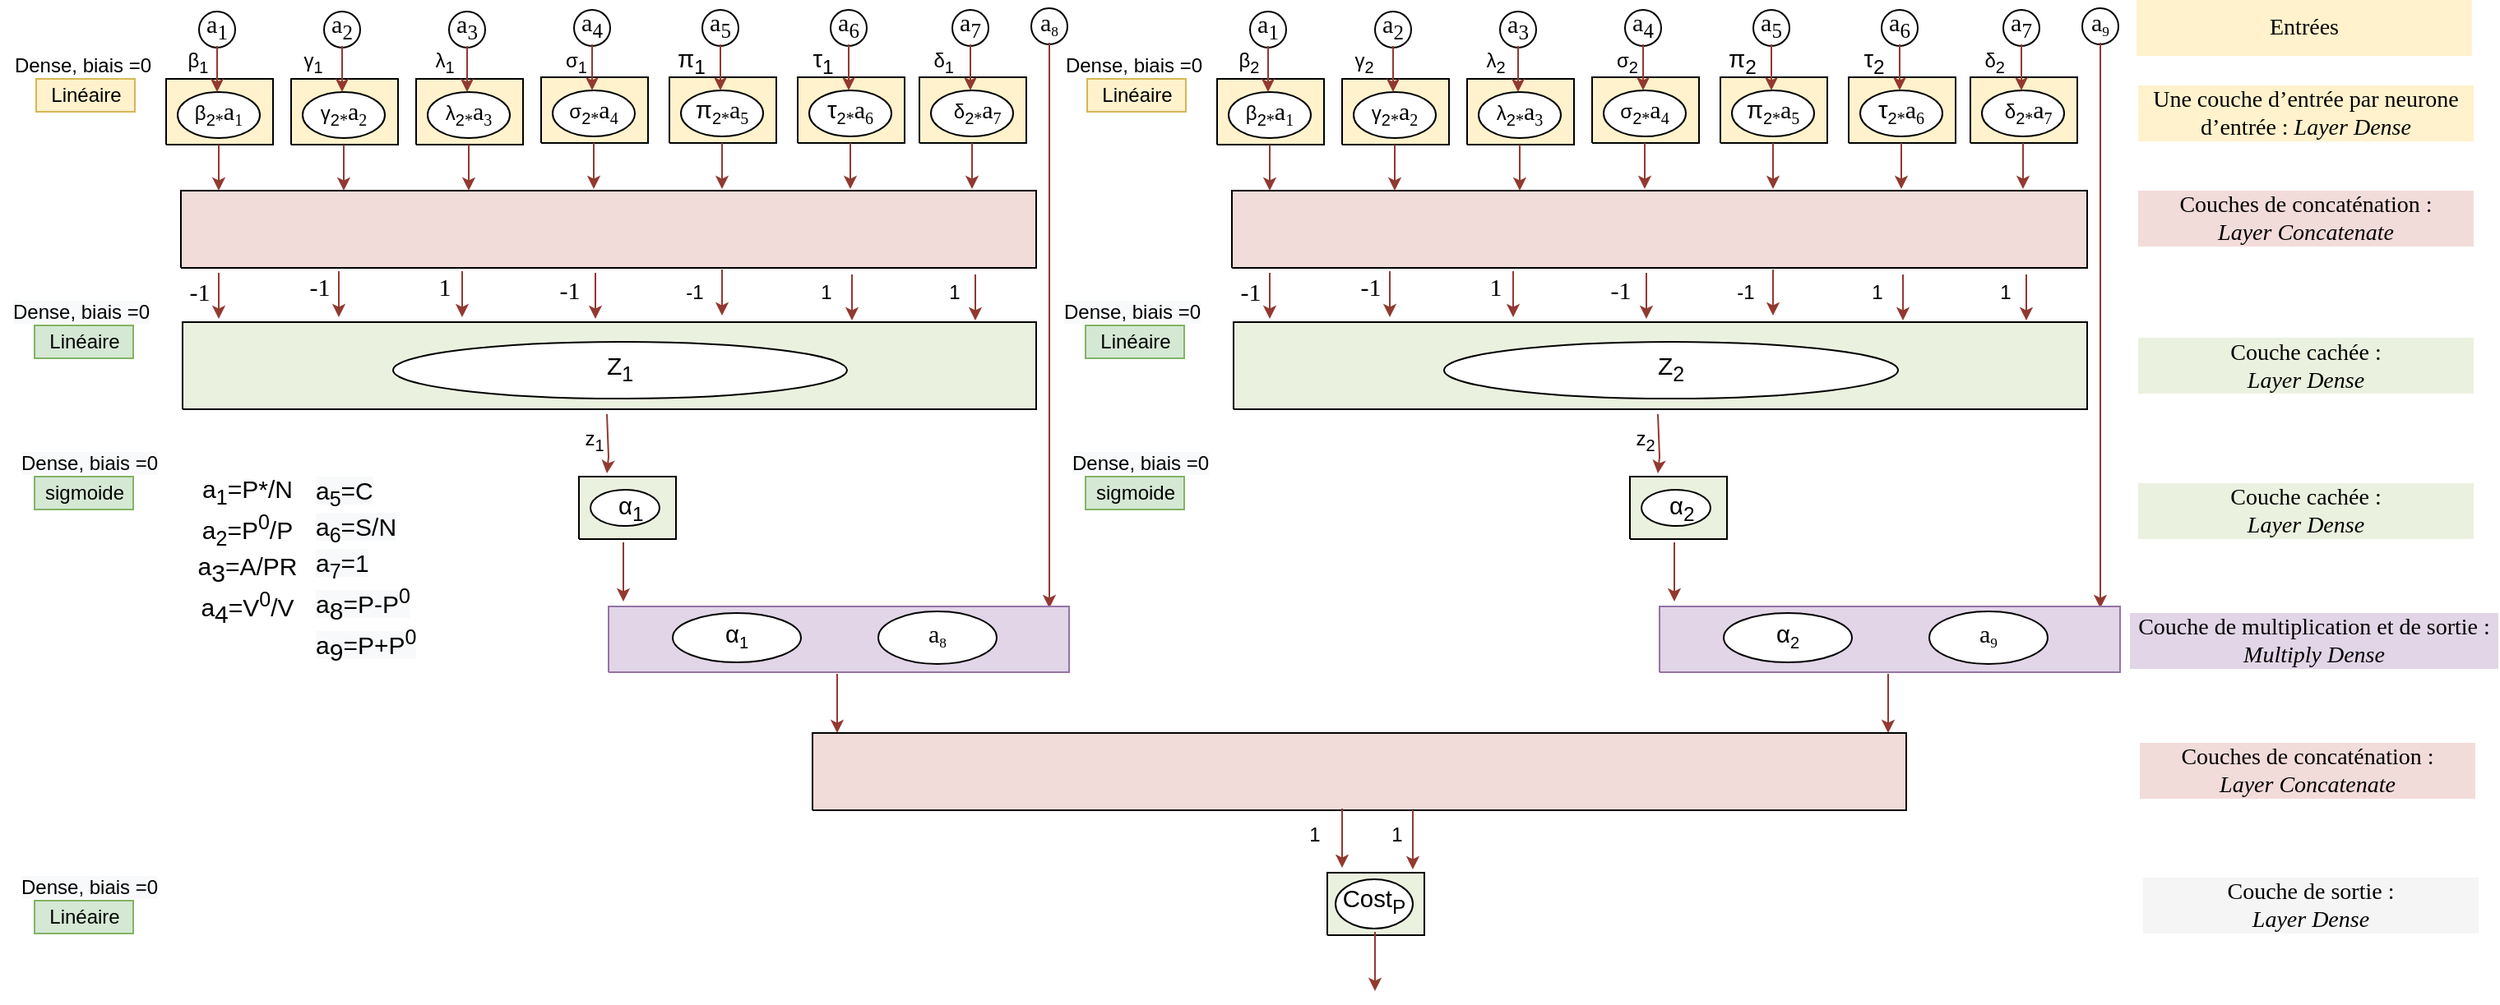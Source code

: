 <mxfile version="17.4.5" type="device"><diagram id="1XahwP3jG_cc0_hFDbRd" name="Page-1"><mxGraphModel dx="2009" dy="707" grid="1" gridSize="10" guides="1" tooltips="1" connect="1" arrows="1" fold="1" page="1" pageScale="1" pageWidth="827" pageHeight="1169" math="0" shadow="0"><root><mxCell id="0"/><mxCell id="1" parent="0"/><mxCell id="GgjrJMBKcp33Ribkp8hx-1" style="vsdxID=197;fillColor=#EBF1DF;gradientColor=none;shape=stencil(nZBLDoAgDERP0z3SIyjew0SURgSD+Lu9kMZoXLhwN9O+tukAlrNpJg1SzDH4QW/URgNYgZTkjA4UkwJUgGXng+6DX1zLfmoymdXo17xh5zmRJ6Q42BWCfc2oJfdAr+Yv+AP9Cb7OJ3H/2JG1HNGz/84klThPVCc=);strokeColor=#000000;labelBackgroundColor=none;rounded=0;html=1;whiteSpace=wrap;" vertex="1" parent="1"><mxGeometry x="-19" y="888" width="519" height="53" as="geometry"/></mxCell><mxCell id="GgjrJMBKcp33Ribkp8hx-2" style="vsdxID=93;fillColor=#f2dcda;gradientColor=none;shape=stencil(nZBLDoAgDERP0z3SIyjew0SURgSD+Lu9kMZoXLhwN9O+tukAlrNpJg1SzDH4QW/URgNYgZTkjA4UkwJUgGXng+6DX1zLfmoymdXo17xh5zmRJ6Q42BWCfc2oJfdAr+Yv+AP9Cb7OJ3H/2JG1HNGz/84klThPVCc=);strokeColor=#000000;labelBackgroundColor=none;rounded=0;html=1;whiteSpace=wrap;" vertex="1" parent="1"><mxGeometry x="-20" y="808" width="520" height="47" as="geometry"/></mxCell><mxCell id="GgjrJMBKcp33Ribkp8hx-3" style="vsdxID=247;edgeStyle=none;startArrow=none;endArrow=classic;startSize=5;endSize=5;strokeColor=#923931;spacingTop=0;spacingBottom=0;spacingLeft=0;spacingRight=0;verticalAlign=middle;html=1;labelBackgroundColor=#ffffff;rounded=0;" edge="1" parent="1"><mxGeometry relative="1" as="geometry"><Array as="points"><mxPoint x="240" y="970"/></Array><mxPoint x="239" y="944" as="sourcePoint"/><mxPoint x="239" y="980" as="targetPoint"/></mxGeometry></mxCell><mxCell id="GgjrJMBKcp33Ribkp8hx-4" value="&lt;p style=&quot;margin: 0px ; text-indent: 0px ; direction: ltr ; font-size: 14px&quot;&gt;&lt;/p&gt;&lt;font style=&quot;font-size: 15px&quot;&gt;Z&lt;sub&gt;2&lt;/sub&gt;&lt;br&gt;&lt;/font&gt;" style="verticalAlign=middle;align=center;vsdxID=71;shape=stencil(vVHLDsIgEPwajiQI6RfU+h8bu22JCGRB2/69kG1iazx58DazM/vIjjBtmiCi0CplCjecbZ8nYc5Ca+snJJsLEqYTph0C4Ujh4XvmEaqzont41gkL96naodXKrGF6YSfQtUi0OXXDVlqPfJNP6usotUhYbJIUMmQb/GGrAxpRljVycDBuc1hKM2LclX8/7H9nFfB+82Cd45T2+mcspcSRmu4F);spacingTop=-3;spacingBottom=-1;spacingLeft=-3;spacingRight=-3;labelBackgroundColor=none;rounded=0;html=1;whiteSpace=wrap;" vertex="1" parent="1"><mxGeometry x="109" y="900" width="276" height="34.5" as="geometry"/></mxCell><mxCell id="GgjrJMBKcp33Ribkp8hx-5" value="&lt;font style=&quot;font-size: 14px ; font-family: &amp;#34;calibri&amp;#34; ; color: #000000 ; direction: ltr ; letter-spacing: 0px ; line-height: 120% ; opacity: 1&quot;&gt;Une couche d’entrée par neurone d’entrée :&amp;nbsp;&lt;i style=&quot;font-family: &amp;#34;themed&amp;#34;&quot;&gt;Layer Dense&lt;/i&gt;&lt;br&gt;&lt;/font&gt;" style="verticalAlign=middle;align=center;vsdxID=192;fillColor=#FFF2CC;gradientColor=none;shape=stencil(nZBLDoAgDERP0z3SIyjew0SURgSD+Lu9kMZoXLhwN9O+tukAlrNpJg1SzDH4QW/URgNYgZTkjA4UkwJUgGXng+6DX1zLfmoymdXo17xh5zmRJ6Q42BWCfc2oJfdAr+Yv+AP9Cb7OJ3H/2JG1HNGz/84klThPVCc=);strokeColor=none;labelBackgroundColor=none;rounded=0;html=1;whiteSpace=wrap;" vertex="1" parent="1"><mxGeometry x="531" y="744" width="204" height="34" as="geometry"/></mxCell><mxCell id="GgjrJMBKcp33Ribkp8hx-6" value="&lt;p style=&quot;align:center;margin-left:0;margin-right:0;margin-top:0px;margin-bottom:0px;text-indent:0;valign:middle;direction:ltr;&quot;&gt;&lt;font style=&quot;font-size:14px;font-family:Calibri;color:#000000;direction:ltr;letter-spacing:0px;line-height:120%;opacity:1&quot;&gt;Couches de concaténation : &lt;br/&gt;&lt;/font&gt;&lt;font style=&quot;font-size:14px;font-family:Themed;color:#000000;direction:ltr;letter-spacing:0px;line-height:120%;opacity:1&quot;&gt;&lt;i&gt;Layer Concatenate&lt;/i&gt;&lt;/font&gt;&lt;font style=&quot;font-size:14px;font-family:Themed;color:#000000;direction:ltr;letter-spacing:0px;line-height:120%;opacity:1&quot;&gt;&lt;br/&gt;&lt;/font&gt;&lt;/p&gt;" style="verticalAlign=middle;align=center;vsdxID=194;fillColor=#f2dcda;gradientColor=none;shape=stencil(nZBLDoAgDERP0z3SIyjew0SURgSD+Lu9kMZoXLhwN9O+tukAlrNpJg1SzDH4QW/URgNYgZTkjA4UkwJUgGXng+6DX1zLfmoymdXo17xh5zmRJ6Q42BWCfc2oJfdAr+Yv+AP9Cb7OJ3H/2JG1HNGz/84klThPVCc=);strokeColor=none;labelBackgroundColor=none;rounded=0;html=1;whiteSpace=wrap;" vertex="1" parent="1"><mxGeometry x="531" y="808" width="204" height="34" as="geometry"/></mxCell><mxCell id="GgjrJMBKcp33Ribkp8hx-7" value="&lt;p style=&quot;margin-left: 0 ; margin-right: 0 ; margin-top: 0px ; margin-bottom: 0px ; text-indent: 0 ; direction: ltr&quot;&gt;&lt;font style=&quot;font-size: 14px ; font-family: &amp;#34;calibri&amp;#34; ; color: #000000 ; direction: ltr ; letter-spacing: 0px ; line-height: 120% ; opacity: 1&quot;&gt;Couche cachée :&lt;br&gt;&lt;/font&gt;&lt;font style=&quot;font-size: 14px ; font-family: &amp;#34;themed&amp;#34; ; color: #000000 ; direction: ltr ; letter-spacing: 0px ; line-height: 120% ; opacity: 1&quot;&gt;&lt;i&gt;Layer Dense&lt;/i&gt;&lt;/font&gt;&lt;font style=&quot;font-size: 14px ; font-family: &amp;#34;themed&amp;#34; ; color: #000000 ; direction: ltr ; letter-spacing: 0px ; line-height: 120% ; opacity: 1&quot;&gt;&lt;br&gt;&lt;/font&gt;&lt;/p&gt;" style="verticalAlign=middle;align=center;vsdxID=200;fillColor=#ebf1df;gradientColor=none;shape=stencil(nZBLDoAgDERP0z3SIyjew0SURgSD+Lu9kMZoXLhwN9O+tukAlrNpJg1SzDH4QW/URgNYgZTkjA4UkwJUgGXng+6DX1zLfmoymdXo17xh5zmRJ6Q42BWCfc2oJfdAr+Yv+AP9Cb7OJ3H/2JG1HNGz/84klThPVCc=);strokeColor=none;labelBackgroundColor=none;rounded=0;html=1;whiteSpace=wrap;" vertex="1" parent="1"><mxGeometry x="531" y="897.5" width="204" height="34" as="geometry"/></mxCell><mxCell id="GgjrJMBKcp33Ribkp8hx-8" style="vsdxID=85;fillColor=#fff2cc;gradientColor=none;shape=stencil(nZBLDoAgDERP0z3SIyjew0SURgSD+Lu9kMZoXLhwN9O+tukAlrNpJg1SzDH4QW/URgNYgZTkjA4UkwJUgGXng+6DX1zLfmoymdXo17xh5zmRJ6Q42BWCfc2oJfdAr+Yv+AP9Cb7OJ3H/2JG1HNGz/84klThPVCc=);strokeColor=#000000;labelBackgroundColor=none;rounded=0;html=1;whiteSpace=wrap;" vertex="1" parent="1"><mxGeometry x="-29" y="740" width="65" height="40" as="geometry"/></mxCell><mxCell id="GgjrJMBKcp33Ribkp8hx-9" style="vsdxID=102;edgeStyle=none;startArrow=none;endArrow=classic;startSize=5;endSize=5;strokeColor=#923931;spacingTop=0;spacingBottom=0;spacingLeft=0;spacingRight=0;verticalAlign=middle;html=1;labelBackgroundColor=#ffffff;rounded=0;" edge="1" parent="1"><mxGeometry relative="1" as="geometry"><Array as="points"/><mxPoint x="3" y="780" as="sourcePoint"/><mxPoint x="3" y="808" as="targetPoint"/></mxGeometry></mxCell><mxCell id="GgjrJMBKcp33Ribkp8hx-10" value="&lt;span style=&quot;text-align: left&quot;&gt;β&lt;/span&gt;&lt;sub style=&quot;text-align: left&quot;&gt;2&lt;/sub&gt;&lt;sub style=&quot;font-family: &amp;#34;cambria math&amp;#34; ; letter-spacing: 0px&quot;&gt;*&lt;/sub&gt;&lt;span style=&quot;font-family: &amp;#34;cambria math&amp;#34; ; font-size: 15px ; letter-spacing: 0px&quot;&gt;a&lt;/span&gt;&lt;sub style=&quot;font-family: &amp;#34;cambria math&amp;#34; ; letter-spacing: 0px&quot;&gt;1&lt;/sub&gt;&lt;sub style=&quot;font-family: &amp;#34;cambria math&amp;#34;&quot;&gt;&lt;br&gt;&lt;/sub&gt;" style="verticalAlign=middle;align=center;vsdxID=66;fillColor=#FFFFFF;gradientColor=none;shape=stencil(vVHLDsIgEPwajiQI6RfU+h8bu22JCGRB2/69kG1iazx58DazM/vIjjBtmiCi0CplCjecbZ8nYc5Ca+snJJsLEqYTph0C4Ujh4XvmEaqzont41gkL96naodXKrGF6YSfQtUi0OXXDVlqPfJNP6usotUhYbJIUMmQb/GGrAxpRljVycDBuc1hKM2LclX8/7H9nFfB+82Cd45T2+mcspcSRmu4F);spacingTop=-3;spacingBottom=-1;spacingLeft=-3;spacingRight=-3;labelBackgroundColor=none;rounded=0;html=1;whiteSpace=wrap;" vertex="1" parent="1"><mxGeometry x="-22" y="748" width="50" height="28" as="geometry"/></mxCell><mxCell id="GgjrJMBKcp33Ribkp8hx-11" value="&lt;p style=&quot;margin-left: 0 ; margin-right: 0 ; margin-top: 0px ; margin-bottom: 0px ; text-indent: 0 ; direction: ltr&quot;&gt;&lt;font style=&quot;font-family: &amp;#34;cambria math&amp;#34; ; color: rgb(0 , 0 , 0) ; direction: ltr ; letter-spacing: 0px ; line-height: 120% ; opacity: 1 ; font-size: 15px&quot;&gt;a&lt;sub&gt;1&lt;/sub&gt;&lt;/font&gt;&lt;/p&gt;" style="verticalAlign=middle;align=center;vsdxID=66;fillColor=#FFFFFF;gradientColor=none;shape=stencil(vVHLDsIgEPwajiQI6RfU+h8bu22JCGRB2/69kG1iazx58DazM/vIjjBtmiCi0CplCjecbZ8nYc5Ca+snJJsLEqYTph0C4Ujh4XvmEaqzont41gkL96naodXKrGF6YSfQtUi0OXXDVlqPfJNP6usotUhYbJIUMmQb/GGrAxpRljVycDBuc1hKM2LclX8/7H9nFfB+82Cd45T2+mcspcSRmu4F);spacingTop=-3;spacingBottom=-1;spacingLeft=-3;spacingRight=-3;labelBackgroundColor=none;rounded=0;html=1;whiteSpace=wrap;" vertex="1" parent="1"><mxGeometry x="-9" y="699" width="22" height="22" as="geometry"/></mxCell><mxCell id="GgjrJMBKcp33Ribkp8hx-12" style="vsdxID=102;edgeStyle=none;startArrow=none;endArrow=classic;startSize=5;endSize=5;strokeColor=#923931;spacingTop=0;spacingBottom=0;spacingLeft=0;spacingRight=0;verticalAlign=middle;html=1;labelBackgroundColor=#ffffff;rounded=0;" edge="1" parent="1"><mxGeometry relative="1" as="geometry"><Array as="points"/><mxPoint x="2" y="720" as="sourcePoint"/><mxPoint x="2" y="748" as="targetPoint"/></mxGeometry></mxCell><mxCell id="GgjrJMBKcp33Ribkp8hx-14" value="Linéaire" style="text;html=1;align=center;verticalAlign=middle;resizable=0;points=[];autosize=1;strokeColor=#d6b656;fillColor=#fff2cc;" vertex="1" parent="1"><mxGeometry x="-108" y="740" width="60" height="20" as="geometry"/></mxCell><mxCell id="GgjrJMBKcp33Ribkp8hx-15" style="vsdxID=85;fillColor=#fff2cc;gradientColor=none;shape=stencil(nZBLDoAgDERP0z3SIyjew0SURgSD+Lu9kMZoXLhwN9O+tukAlrNpJg1SzDH4QW/URgNYgZTkjA4UkwJUgGXng+6DX1zLfmoymdXo17xh5zmRJ6Q42BWCfc2oJfdAr+Yv+AP9Cb7OJ3H/2JG1HNGz/84klThPVCc=);strokeColor=#000000;labelBackgroundColor=none;rounded=0;html=1;whiteSpace=wrap;" vertex="1" parent="1"><mxGeometry x="47" y="740" width="65" height="40" as="geometry"/></mxCell><mxCell id="GgjrJMBKcp33Ribkp8hx-16" style="vsdxID=102;edgeStyle=none;startArrow=none;endArrow=classic;startSize=5;endSize=5;strokeColor=#923931;spacingTop=0;spacingBottom=0;spacingLeft=0;spacingRight=0;verticalAlign=middle;html=1;labelBackgroundColor=#ffffff;rounded=0;" edge="1" parent="1"><mxGeometry relative="1" as="geometry"><Array as="points"/><mxPoint x="79" y="780" as="sourcePoint"/><mxPoint x="79" y="808" as="targetPoint"/></mxGeometry></mxCell><mxCell id="GgjrJMBKcp33Ribkp8hx-17" value="&lt;span style=&quot;text-align: left&quot;&gt;γ&lt;/span&gt;&lt;sub style=&quot;text-align: left&quot;&gt;2&lt;/sub&gt;&lt;sub style=&quot;font-family: &amp;#34;cambria math&amp;#34; ; letter-spacing: 0px&quot;&gt;*&lt;/sub&gt;&lt;span style=&quot;font-family: &amp;#34;cambria math&amp;#34; ; font-size: 15px ; letter-spacing: 0px&quot;&gt;a&lt;/span&gt;&lt;sub style=&quot;font-family: &amp;#34;cambria math&amp;#34; ; letter-spacing: 0px&quot;&gt;2&lt;/sub&gt;&lt;sub style=&quot;font-family: &amp;#34;cambria math&amp;#34;&quot;&gt;&lt;br&gt;&lt;/sub&gt;" style="verticalAlign=middle;align=center;vsdxID=66;fillColor=#FFFFFF;gradientColor=none;shape=stencil(vVHLDsIgEPwajiQI6RfU+h8bu22JCGRB2/69kG1iazx58DazM/vIjjBtmiCi0CplCjecbZ8nYc5Ca+snJJsLEqYTph0C4Ujh4XvmEaqzont41gkL96naodXKrGF6YSfQtUi0OXXDVlqPfJNP6usotUhYbJIUMmQb/GGrAxpRljVycDBuc1hKM2LclX8/7H9nFfB+82Cd45T2+mcspcSRmu4F);spacingTop=-3;spacingBottom=-1;spacingLeft=-3;spacingRight=-3;labelBackgroundColor=none;rounded=0;html=1;whiteSpace=wrap;" vertex="1" parent="1"><mxGeometry x="54" y="748" width="50" height="28" as="geometry"/></mxCell><mxCell id="GgjrJMBKcp33Ribkp8hx-18" value="&lt;p style=&quot;margin-left: 0 ; margin-right: 0 ; margin-top: 0px ; margin-bottom: 0px ; text-indent: 0 ; direction: ltr&quot;&gt;&lt;font style=&quot;font-size: 15px ; font-family: &amp;#34;cambria math&amp;#34; ; color: #000000 ; direction: ltr ; letter-spacing: 0px ; line-height: 120% ; opacity: 1&quot;&gt;a&lt;sub&gt;2&lt;/sub&gt;&lt;/font&gt;&lt;/p&gt;" style="verticalAlign=middle;align=center;vsdxID=66;fillColor=#FFFFFF;gradientColor=none;shape=stencil(vVHLDsIgEPwajiQI6RfU+h8bu22JCGRB2/69kG1iazx58DazM/vIjjBtmiCi0CplCjecbZ8nYc5Ca+snJJsLEqYTph0C4Ujh4XvmEaqzont41gkL96naodXKrGF6YSfQtUi0OXXDVlqPfJNP6usotUhYbJIUMmQb/GGrAxpRljVycDBuc1hKM2LclX8/7H9nFfB+82Cd45T2+mcspcSRmu4F);spacingTop=-3;spacingBottom=-1;spacingLeft=-3;spacingRight=-3;labelBackgroundColor=none;rounded=0;html=1;whiteSpace=wrap;" vertex="1" parent="1"><mxGeometry x="67" y="699" width="22" height="22" as="geometry"/></mxCell><mxCell id="GgjrJMBKcp33Ribkp8hx-19" style="vsdxID=102;edgeStyle=none;startArrow=none;endArrow=classic;startSize=5;endSize=5;strokeColor=#923931;spacingTop=0;spacingBottom=0;spacingLeft=0;spacingRight=0;verticalAlign=middle;html=1;labelBackgroundColor=#ffffff;rounded=0;" edge="1" parent="1"><mxGeometry relative="1" as="geometry"><Array as="points"/><mxPoint x="78" y="720" as="sourcePoint"/><mxPoint x="78" y="748" as="targetPoint"/></mxGeometry></mxCell><mxCell id="GgjrJMBKcp33Ribkp8hx-21" style="vsdxID=85;fillColor=#fff2cc;gradientColor=none;shape=stencil(nZBLDoAgDERP0z3SIyjew0SURgSD+Lu9kMZoXLhwN9O+tukAlrNpJg1SzDH4QW/URgNYgZTkjA4UkwJUgGXng+6DX1zLfmoymdXo17xh5zmRJ6Q42BWCfc2oJfdAr+Yv+AP9Cb7OJ3H/2JG1HNGz/84klThPVCc=);strokeColor=#000000;labelBackgroundColor=none;rounded=0;html=1;whiteSpace=wrap;" vertex="1" parent="1"><mxGeometry x="123" y="740" width="65" height="40" as="geometry"/></mxCell><mxCell id="GgjrJMBKcp33Ribkp8hx-22" style="vsdxID=102;edgeStyle=none;startArrow=none;endArrow=classic;startSize=5;endSize=5;strokeColor=#923931;spacingTop=0;spacingBottom=0;spacingLeft=0;spacingRight=0;verticalAlign=middle;html=1;labelBackgroundColor=#ffffff;rounded=0;" edge="1" parent="1"><mxGeometry relative="1" as="geometry"><Array as="points"/><mxPoint x="155" y="780" as="sourcePoint"/><mxPoint x="155" y="808" as="targetPoint"/></mxGeometry></mxCell><mxCell id="GgjrJMBKcp33Ribkp8hx-23" value="&lt;span style=&quot;text-align: left&quot;&gt;λ&lt;/span&gt;&lt;sub style=&quot;text-align: left&quot;&gt;2&lt;/sub&gt;&lt;sub style=&quot;font-family: &amp;#34;cambria math&amp;#34; ; letter-spacing: 0px&quot;&gt;*&lt;/sub&gt;&lt;span style=&quot;font-family: &amp;#34;cambria math&amp;#34; ; font-size: 15px ; letter-spacing: 0px&quot;&gt;a&lt;/span&gt;&lt;sub style=&quot;font-family: &amp;#34;cambria math&amp;#34; ; letter-spacing: 0px&quot;&gt;3&lt;/sub&gt;&lt;sub style=&quot;font-family: &amp;#34;cambria math&amp;#34;&quot;&gt;&lt;br&gt;&lt;/sub&gt;" style="verticalAlign=middle;align=center;vsdxID=66;fillColor=#FFFFFF;gradientColor=none;shape=stencil(vVHLDsIgEPwajiQI6RfU+h8bu22JCGRB2/69kG1iazx58DazM/vIjjBtmiCi0CplCjecbZ8nYc5Ca+snJJsLEqYTph0C4Ujh4XvmEaqzont41gkL96naodXKrGF6YSfQtUi0OXXDVlqPfJNP6usotUhYbJIUMmQb/GGrAxpRljVycDBuc1hKM2LclX8/7H9nFfB+82Cd45T2+mcspcSRmu4F);spacingTop=-3;spacingBottom=-1;spacingLeft=-3;spacingRight=-3;labelBackgroundColor=none;rounded=0;html=1;whiteSpace=wrap;" vertex="1" parent="1"><mxGeometry x="130" y="748" width="50" height="28" as="geometry"/></mxCell><mxCell id="GgjrJMBKcp33Ribkp8hx-24" value="&lt;p style=&quot;margin-left: 0 ; margin-right: 0 ; margin-top: 0px ; margin-bottom: 0px ; text-indent: 0 ; direction: ltr&quot;&gt;&lt;font style=&quot;font-size: 15px ; font-family: &amp;#34;cambria math&amp;#34; ; color: #000000 ; direction: ltr ; letter-spacing: 0px ; line-height: 120% ; opacity: 1&quot;&gt;a&lt;sub&gt;3&lt;/sub&gt;&lt;/font&gt;&lt;/p&gt;" style="verticalAlign=middle;align=center;vsdxID=66;fillColor=#FFFFFF;gradientColor=none;shape=stencil(vVHLDsIgEPwajiQI6RfU+h8bu22JCGRB2/69kG1iazx58DazM/vIjjBtmiCi0CplCjecbZ8nYc5Ca+snJJsLEqYTph0C4Ujh4XvmEaqzont41gkL96naodXKrGF6YSfQtUi0OXXDVlqPfJNP6usotUhYbJIUMmQb/GGrAxpRljVycDBuc1hKM2LclX8/7H9nFfB+82Cd45T2+mcspcSRmu4F);spacingTop=-3;spacingBottom=-1;spacingLeft=-3;spacingRight=-3;labelBackgroundColor=none;rounded=0;html=1;whiteSpace=wrap;" vertex="1" parent="1"><mxGeometry x="143" y="699" width="22" height="22" as="geometry"/></mxCell><mxCell id="GgjrJMBKcp33Ribkp8hx-25" style="vsdxID=102;edgeStyle=none;startArrow=none;endArrow=classic;startSize=5;endSize=5;strokeColor=#923931;spacingTop=0;spacingBottom=0;spacingLeft=0;spacingRight=0;verticalAlign=middle;html=1;labelBackgroundColor=#ffffff;rounded=0;" edge="1" parent="1"><mxGeometry relative="1" as="geometry"><Array as="points"/><mxPoint x="154" y="720" as="sourcePoint"/><mxPoint x="154" y="748" as="targetPoint"/></mxGeometry></mxCell><mxCell id="GgjrJMBKcp33Ribkp8hx-27" style="vsdxID=85;fillColor=#fff2cc;gradientColor=none;shape=stencil(nZBLDoAgDERP0z3SIyjew0SURgSD+Lu9kMZoXLhwN9O+tukAlrNpJg1SzDH4QW/URgNYgZTkjA4UkwJUgGXng+6DX1zLfmoymdXo17xh5zmRJ6Q42BWCfc2oJfdAr+Yv+AP9Cb7OJ3H/2JG1HNGz/84klThPVCc=);strokeColor=#000000;labelBackgroundColor=none;rounded=0;html=1;whiteSpace=wrap;" vertex="1" parent="1"><mxGeometry x="199" y="739" width="65" height="40" as="geometry"/></mxCell><mxCell id="GgjrJMBKcp33Ribkp8hx-28" style="vsdxID=102;edgeStyle=none;startArrow=none;endArrow=classic;startSize=5;endSize=5;strokeColor=#923931;spacingTop=0;spacingBottom=0;spacingLeft=0;spacingRight=0;verticalAlign=middle;html=1;labelBackgroundColor=#ffffff;rounded=0;" edge="1" parent="1"><mxGeometry relative="1" as="geometry"><Array as="points"/><mxPoint x="231" y="779" as="sourcePoint"/><mxPoint x="231" y="807" as="targetPoint"/></mxGeometry></mxCell><mxCell id="GgjrJMBKcp33Ribkp8hx-29" value="&lt;span style=&quot;text-align: left&quot;&gt;σ&lt;/span&gt;&lt;sub style=&quot;text-align: left&quot;&gt;2&lt;/sub&gt;&lt;sub style=&quot;font-family: &amp;#34;cambria math&amp;#34; ; letter-spacing: 0px&quot;&gt;*&lt;/sub&gt;&lt;span style=&quot;font-family: &amp;#34;cambria math&amp;#34; ; font-size: 15px ; letter-spacing: 0px&quot;&gt;a&lt;/span&gt;&lt;sub style=&quot;font-family: &amp;#34;cambria math&amp;#34; ; letter-spacing: 0px&quot;&gt;4&lt;/sub&gt;&lt;sub style=&quot;font-family: &amp;#34;cambria math&amp;#34;&quot;&gt;&lt;br&gt;&lt;/sub&gt;" style="verticalAlign=middle;align=center;vsdxID=66;fillColor=#FFFFFF;gradientColor=none;shape=stencil(vVHLDsIgEPwajiQI6RfU+h8bu22JCGRB2/69kG1iazx58DazM/vIjjBtmiCi0CplCjecbZ8nYc5Ca+snJJsLEqYTph0C4Ujh4XvmEaqzont41gkL96naodXKrGF6YSfQtUi0OXXDVlqPfJNP6usotUhYbJIUMmQb/GGrAxpRljVycDBuc1hKM2LclX8/7H9nFfB+82Cd45T2+mcspcSRmu4F);spacingTop=-3;spacingBottom=-1;spacingLeft=-3;spacingRight=-3;labelBackgroundColor=none;rounded=0;html=1;whiteSpace=wrap;" vertex="1" parent="1"><mxGeometry x="206" y="747" width="50" height="28" as="geometry"/></mxCell><mxCell id="GgjrJMBKcp33Ribkp8hx-30" value="&lt;p style=&quot;margin-left: 0 ; margin-right: 0 ; margin-top: 0px ; margin-bottom: 0px ; text-indent: 0 ; direction: ltr&quot;&gt;&lt;font style=&quot;font-size: 15px ; font-family: &amp;#34;cambria math&amp;#34; ; color: #000000 ; direction: ltr ; letter-spacing: 0px ; line-height: 120% ; opacity: 1&quot;&gt;a&lt;sub&gt;4&lt;/sub&gt;&lt;/font&gt;&lt;/p&gt;" style="verticalAlign=middle;align=center;vsdxID=66;fillColor=#FFFFFF;gradientColor=none;shape=stencil(vVHLDsIgEPwajiQI6RfU+h8bu22JCGRB2/69kG1iazx58DazM/vIjjBtmiCi0CplCjecbZ8nYc5Ca+snJJsLEqYTph0C4Ujh4XvmEaqzont41gkL96naodXKrGF6YSfQtUi0OXXDVlqPfJNP6usotUhYbJIUMmQb/GGrAxpRljVycDBuc1hKM2LclX8/7H9nFfB+82Cd45T2+mcspcSRmu4F);spacingTop=-3;spacingBottom=-1;spacingLeft=-3;spacingRight=-3;labelBackgroundColor=none;rounded=0;html=1;whiteSpace=wrap;" vertex="1" parent="1"><mxGeometry x="219" y="698" width="22" height="22" as="geometry"/></mxCell><mxCell id="GgjrJMBKcp33Ribkp8hx-31" style="vsdxID=102;edgeStyle=none;startArrow=none;endArrow=classic;startSize=5;endSize=5;strokeColor=#923931;spacingTop=0;spacingBottom=0;spacingLeft=0;spacingRight=0;verticalAlign=middle;html=1;labelBackgroundColor=#ffffff;rounded=0;" edge="1" parent="1"><mxGeometry relative="1" as="geometry"><Array as="points"/><mxPoint x="230" y="719" as="sourcePoint"/><mxPoint x="230" y="747" as="targetPoint"/></mxGeometry></mxCell><mxCell id="GgjrJMBKcp33Ribkp8hx-33" value="&lt;p style=&quot;margin-left: 0 ; margin-right: 0 ; margin-top: 0px ; margin-bottom: 0px ; text-indent: 0 ; direction: ltr&quot;&gt;&lt;font style=&quot;font-size: 15px ; font-family: &amp;#34;cambria math&amp;#34; ; color: #000000 ; direction: ltr ; letter-spacing: 0px ; line-height: 120% ; opacity: 1&quot;&gt;a&lt;/font&gt;&lt;font style=&quot;font-family: &amp;#34;cambria math&amp;#34; ; color: rgb(0 , 0 , 0) ; direction: ltr ; letter-spacing: 0px ; line-height: 120% ; opacity: 1 ; font-size: 10.417px&quot;&gt;&lt;sub&gt;9&lt;/sub&gt;&lt;/font&gt;&lt;/p&gt;" style="verticalAlign=middle;align=center;vsdxID=66;fillColor=#FFFFFF;gradientColor=none;shape=stencil(vVHLDsIgEPwajiQI6RfU+h8bu22JCGRB2/69kG1iazx58DazM/vIjjBtmiCi0CplCjecbZ8nYc5Ca+snJJsLEqYTph0C4Ujh4XvmEaqzont41gkL96naodXKrGF6YSfQtUi0OXXDVlqPfJNP6usotUhYbJIUMmQb/GGrAxpRljVycDBuc1hKM2LclX8/7H9nFfB+82Cd45T2+mcspcSRmu4F);spacingTop=-3;spacingBottom=-1;spacingLeft=-3;spacingRight=-3;labelBackgroundColor=none;rounded=0;html=1;whiteSpace=wrap;" vertex="1" parent="1"><mxGeometry x="497" y="697" width="22" height="22" as="geometry"/></mxCell><mxCell id="GgjrJMBKcp33Ribkp8hx-34" style="vsdxID=102;edgeStyle=none;startArrow=none;endArrow=classic;startSize=5;endSize=5;strokeColor=#923931;spacingTop=0;spacingBottom=0;spacingLeft=0;spacingRight=0;verticalAlign=middle;html=1;labelBackgroundColor=#ffffff;rounded=0;entryX=0.9;entryY=0.025;entryDx=0;entryDy=0;entryPerimeter=0;" edge="1" parent="1"><mxGeometry relative="1" as="geometry"><Array as="points"/><mxPoint x="508" y="718" as="sourcePoint"/><mxPoint x="508" y="1062" as="targetPoint"/></mxGeometry></mxCell><mxCell id="GgjrJMBKcp33Ribkp8hx-35" value="&lt;font style=&quot;font-size: 15px&quot;&gt;a&lt;sub&gt;1&lt;/sub&gt;=P*/N&lt;br&gt;a&lt;sub&gt;2&lt;/sub&gt;=P&lt;sup&gt;0&lt;/sup&gt;/P&lt;br&gt;a&lt;sub&gt;&lt;font style=&quot;font-size: 15px&quot;&gt;3&lt;/font&gt;&lt;/sub&gt;=A/PR&lt;br&gt;a&lt;sub&gt;&lt;font style=&quot;font-size: 15px&quot;&gt;4&lt;/font&gt;&lt;/sub&gt;=V&lt;sup&gt;0&lt;/sup&gt;/V&lt;br&gt;&lt;/font&gt;" style="text;html=1;align=center;verticalAlign=middle;resizable=0;points=[];autosize=1;strokeColor=none;" vertex="1" parent="1"><mxGeometry x="-659" y="982" width="80" height="90" as="geometry"/></mxCell><mxCell id="GgjrJMBKcp33Ribkp8hx-36" value="&lt;font style=&quot;font-size: 15px&quot;&gt;&lt;br&gt;&lt;/font&gt;" style="text;html=1;align=center;verticalAlign=middle;resizable=0;points=[];autosize=1;strokeColor=none;" vertex="1" parent="1"><mxGeometry x="-4" y="1162" width="20" height="20" as="geometry"/></mxCell><mxCell id="GgjrJMBKcp33Ribkp8hx-37" value="&lt;font face=&quot;cambria math&quot;&gt;&lt;span style=&quot;font-size: 15px&quot;&gt;-1&lt;/span&gt;&lt;/font&gt;" style="text;html=1;align=center;verticalAlign=middle;resizable=0;points=[];autosize=1;strokeColor=none;" vertex="1" parent="1"><mxGeometry x="-24" y="859" width="30" height="20" as="geometry"/></mxCell><mxCell id="GgjrJMBKcp33Ribkp8hx-38" value="&lt;font face=&quot;cambria math&quot;&gt;&lt;span style=&quot;font-size: 15px&quot;&gt;-1&lt;/span&gt;&lt;/font&gt;" style="text;html=1;align=center;verticalAlign=middle;resizable=0;points=[];autosize=1;strokeColor=none;" vertex="1" parent="1"><mxGeometry x="49" y="856" width="30" height="20" as="geometry"/></mxCell><mxCell id="GgjrJMBKcp33Ribkp8hx-39" value="&lt;span style=&quot;font-family: &amp;#34;cambria math&amp;#34; ; font-size: 15px&quot;&gt;1&lt;/span&gt;" style="text;html=1;align=center;verticalAlign=middle;resizable=0;points=[];autosize=1;strokeColor=none;" vertex="1" parent="1"><mxGeometry x="130" y="856" width="20" height="20" as="geometry"/></mxCell><mxCell id="GgjrJMBKcp33Ribkp8hx-40" style="vsdxID=102;edgeStyle=none;startArrow=none;endArrow=classic;startSize=5;endSize=5;strokeColor=#923931;spacingTop=0;spacingBottom=0;spacingLeft=0;spacingRight=0;verticalAlign=middle;html=1;labelBackgroundColor=#ffffff;rounded=0;" edge="1" parent="1"><mxGeometry relative="1" as="geometry"><Array as="points"/><mxPoint x="232" y="858" as="sourcePoint"/><mxPoint x="232" y="886" as="targetPoint"/></mxGeometry></mxCell><mxCell id="GgjrJMBKcp33Ribkp8hx-41" value="&lt;font face=&quot;cambria math&quot;&gt;&lt;span style=&quot;font-size: 15px&quot;&gt;-1&lt;/span&gt;&lt;/font&gt;" style="text;html=1;align=center;verticalAlign=middle;resizable=0;points=[];autosize=1;strokeColor=none;" vertex="1" parent="1"><mxGeometry x="201" y="858" width="30" height="20" as="geometry"/></mxCell><mxCell id="GgjrJMBKcp33Ribkp8hx-42" style="vsdxID=102;edgeStyle=none;startArrow=none;endArrow=classic;startSize=5;endSize=5;strokeColor=#923931;spacingTop=0;spacingBottom=0;spacingLeft=0;spacingRight=0;verticalAlign=middle;html=1;labelBackgroundColor=#ffffff;rounded=0;" edge="1" parent="1"><mxGeometry relative="1" as="geometry"><Array as="points"/><mxPoint x="151" y="857" as="sourcePoint"/><mxPoint x="151" y="885" as="targetPoint"/></mxGeometry></mxCell><mxCell id="GgjrJMBKcp33Ribkp8hx-43" style="vsdxID=102;edgeStyle=none;startArrow=none;endArrow=classic;startSize=5;endSize=5;strokeColor=#923931;spacingTop=0;spacingBottom=0;spacingLeft=0;spacingRight=0;verticalAlign=middle;html=1;labelBackgroundColor=#ffffff;rounded=0;" edge="1" parent="1"><mxGeometry relative="1" as="geometry"><Array as="points"/><mxPoint x="76" y="857" as="sourcePoint"/><mxPoint x="76" y="885" as="targetPoint"/></mxGeometry></mxCell><mxCell id="GgjrJMBKcp33Ribkp8hx-44" style="vsdxID=102;edgeStyle=none;startArrow=none;endArrow=classic;startSize=5;endSize=5;strokeColor=#923931;spacingTop=0;spacingBottom=0;spacingLeft=0;spacingRight=0;verticalAlign=middle;html=1;labelBackgroundColor=#ffffff;rounded=0;" edge="1" parent="1"><mxGeometry relative="1" as="geometry"><Array as="points"/><mxPoint x="3" y="858" as="sourcePoint"/><mxPoint x="3" y="886" as="targetPoint"/></mxGeometry></mxCell><mxCell id="GgjrJMBKcp33Ribkp8hx-45" value="Linéaire" style="text;html=1;align=center;verticalAlign=middle;resizable=0;points=[];autosize=1;strokeColor=#82b366;fillColor=#D5E8D4;" vertex="1" parent="1"><mxGeometry x="-109" y="890" width="60" height="20" as="geometry"/></mxCell><mxCell id="GgjrJMBKcp33Ribkp8hx-46" style="vsdxID=197;fillColor=#EBF1DF;gradientColor=none;shape=stencil(nZBLDoAgDERP0z3SIyjew0SURgSD+Lu9kMZoXLhwN9O+tukAlrNpJg1SzDH4QW/URgNYgZTkjA4UkwJUgGXng+6DX1zLfmoymdXo17xh5zmRJ6Q42BWCfc2oJfdAr+Yv+AP9Cb7OJ3H/2JG1HNGz/84klThPVCc=);strokeColor=#000000;labelBackgroundColor=none;rounded=0;html=1;whiteSpace=wrap;" vertex="1" parent="1"><mxGeometry x="222" y="982" width="59" height="38" as="geometry"/></mxCell><mxCell id="GgjrJMBKcp33Ribkp8hx-47" value="sigmoide" style="text;html=1;align=center;verticalAlign=middle;resizable=0;points=[];autosize=1;strokeColor=#82b366;fillColor=#d5e8d4;" vertex="1" parent="1"><mxGeometry x="-109" y="982" width="60" height="20" as="geometry"/></mxCell><mxCell id="GgjrJMBKcp33Ribkp8hx-48" style="vsdxID=247;edgeStyle=none;startArrow=none;endArrow=classic;startSize=5;endSize=5;strokeColor=#923931;spacingTop=0;spacingBottom=0;spacingLeft=0;spacingRight=0;verticalAlign=middle;html=1;labelBackgroundColor=#ffffff;rounded=0;" edge="1" parent="1"><mxGeometry relative="1" as="geometry"><Array as="points"/><mxPoint x="249" y="1022" as="sourcePoint"/><mxPoint x="249" y="1058" as="targetPoint"/></mxGeometry></mxCell><mxCell id="GgjrJMBKcp33Ribkp8hx-49" style="vsdxID=197;fillColor=#e1d5e7;shape=stencil(nZBLDoAgDERP0z3SIyjew0SURgSD+Lu9kMZoXLhwN9O+tukAlrNpJg1SzDH4QW/URgNYgZTkjA4UkwJUgGXng+6DX1zLfmoymdXo17xh5zmRJ6Q42BWCfc2oJfdAr+Yv+AP9Cb7OJ3H/2JG1HNGz/84klThPVCc=);strokeColor=#9673a6;labelBackgroundColor=none;rounded=0;html=1;whiteSpace=wrap;" vertex="1" parent="1"><mxGeometry x="240" y="1061" width="280" height="40" as="geometry"/></mxCell><mxCell id="GgjrJMBKcp33Ribkp8hx-50" value="&lt;p style=&quot;margin-left: 0 ; margin-right: 0 ; margin-top: 0px ; margin-bottom: 0px ; text-indent: 0 ; direction: ltr&quot;&gt;&lt;font style=&quot;font-size: 14px ; font-family: &amp;#34;calibri&amp;#34; ; color: #000000 ; direction: ltr ; letter-spacing: 0px ; line-height: 120% ; opacity: 1&quot;&gt;Couche de multiplication et de sortie :&lt;br&gt;&lt;/font&gt;&lt;font style=&quot;font-size: 14px ; font-family: &amp;#34;themed&amp;#34; ; color: #000000 ; direction: ltr ; letter-spacing: 0px ; line-height: 120% ; opacity: 1&quot;&gt;&lt;i&gt;Multiply Dense&lt;/i&gt;&lt;/font&gt;&lt;font style=&quot;font-size: 14px ; font-family: &amp;#34;themed&amp;#34; ; color: #000000 ; direction: ltr ; letter-spacing: 0px ; line-height: 120% ; opacity: 1&quot;&gt;&lt;br&gt;&lt;/font&gt;&lt;/p&gt;" style="verticalAlign=middle;align=center;vsdxID=200;fillColor=#e1d5e7;shape=stencil(nZBLDoAgDERP0z3SIyjew0SURgSD+Lu9kMZoXLhwN9O+tukAlrNpJg1SzDH4QW/URgNYgZTkjA4UkwJUgGXng+6DX1zLfmoymdXo17xh5zmRJ6Q42BWCfc2oJfdAr+Yv+AP9Cb7OJ3H/2JG1HNGz/84klThPVCc=);strokeColor=none;labelBackgroundColor=none;rounded=0;html=1;whiteSpace=wrap;" vertex="1" parent="1"><mxGeometry x="526" y="1065" width="224" height="34" as="geometry"/></mxCell><mxCell id="GgjrJMBKcp33Ribkp8hx-51" style="vsdxID=247;edgeStyle=none;startArrow=none;endArrow=classic;startSize=5;endSize=5;strokeColor=#923931;spacingTop=0;spacingBottom=0;spacingLeft=0;spacingRight=0;verticalAlign=middle;html=1;labelBackgroundColor=#ffffff;rounded=0;" edge="1" parent="1"><mxGeometry relative="1" as="geometry"><Array as="points"/><mxPoint x="379" y="1102" as="sourcePoint"/><mxPoint x="379" y="1138" as="targetPoint"/></mxGeometry></mxCell><mxCell id="GgjrJMBKcp33Ribkp8hx-52" value="&lt;p style=&quot;margin-left: 0 ; margin-right: 0 ; margin-top: 0px ; margin-bottom: 0px ; text-indent: 0 ; direction: ltr&quot;&gt;&lt;br&gt;&lt;/p&gt;" style="verticalAlign=middle;align=center;vsdxID=66;fillColor=#FFFFFF;gradientColor=none;shape=stencil(vVHLDsIgEPwajiQI6RfU+h8bu22JCGRB2/69kG1iazx58DazM/vIjjBtmiCi0CplCjecbZ8nYc5Ca+snJJsLEqYTph0C4Ujh4XvmEaqzont41gkL96naodXKrGF6YSfQtUi0OXXDVlqPfJNP6usotUhYbJIUMmQb/GGrAxpRljVycDBuc1hKM2LclX8/7H9nFfB+82Cd45T2+mcspcSRmu4F);spacingTop=-3;spacingBottom=-1;spacingLeft=-3;spacingRight=-3;labelBackgroundColor=none;rounded=0;html=1;whiteSpace=wrap;" vertex="1" parent="1"><mxGeometry x="229" y="990" width="42" height="22" as="geometry"/></mxCell><mxCell id="GgjrJMBKcp33Ribkp8hx-53" value="&lt;p style=&quot;margin-left: 0 ; margin-right: 0 ; margin-top: 0px ; margin-bottom: 0px ; text-indent: 0 ; direction: ltr&quot;&gt;&lt;/p&gt;&lt;p style=&quot;margin: 0px ; direction: ltr&quot;&gt;&lt;span style=&quot;font-family: &amp;#34;calibri&amp;#34; , sans-serif ; font-size: 14.667px ; text-align: left&quot;&gt;α&lt;/span&gt;&lt;sub style=&quot;font-family: &amp;#34;calibri&amp;#34; , sans-serif ; text-align: left&quot;&gt;2&lt;/sub&gt;&lt;br&gt;&lt;/p&gt;&lt;font face=&quot;cambria math&quot;&gt;&lt;/font&gt;" style="verticalAlign=middle;align=center;vsdxID=66;fillColor=#FFFFFF;gradientColor=none;shape=stencil(vVHLDsIgEPwajiQI6RfU+h8bu22JCGRB2/69kG1iazx58DazM/vIjjBtmiCi0CplCjecbZ8nYc5Ca+snJJsLEqYTph0C4Ujh4XvmEaqzont41gkL96naodXKrGF6YSfQtUi0OXXDVlqPfJNP6usotUhYbJIUMmQb/GGrAxpRljVycDBuc1hKM2LclX8/7H9nFfB+82Cd45T2+mcspcSRmu4F);spacingTop=-3;spacingBottom=-1;spacingLeft=-3;spacingRight=-3;labelBackgroundColor=none;rounded=0;html=1;whiteSpace=wrap;" vertex="1" parent="1"><mxGeometry x="279" y="1065" width="78" height="30" as="geometry"/></mxCell><mxCell id="GgjrJMBKcp33Ribkp8hx-54" value="&lt;p style=&quot;margin-left: 0 ; margin-right: 0 ; margin-top: 0px ; margin-bottom: 0px ; text-indent: 0 ; direction: ltr&quot;&gt;&lt;font style=&quot;letter-spacing: 0px ; font-size: 15px ; font-family: &amp;#34;cambria math&amp;#34; ; direction: ltr ; line-height: 18px ; opacity: 1&quot;&gt;a&lt;/font&gt;&lt;font style=&quot;letter-spacing: 0px ; font-family: &amp;#34;cambria math&amp;#34; ; direction: ltr ; line-height: 12.5px ; opacity: 1 ; font-size: 10.417px&quot;&gt;&lt;sub&gt;9&lt;/sub&gt;&lt;/font&gt;&lt;br&gt;&lt;/p&gt;" style="verticalAlign=middle;align=center;vsdxID=66;fillColor=#FFFFFF;gradientColor=none;shape=stencil(vVHLDsIgEPwajiQI6RfU+h8bu22JCGRB2/69kG1iazx58DazM/vIjjBtmiCi0CplCjecbZ8nYc5Ca+snJJsLEqYTph0C4Ujh4XvmEaqzont41gkL96naodXKrGF6YSfQtUi0OXXDVlqPfJNP6usotUhYbJIUMmQb/GGrAxpRljVycDBuc1hKM2LclX8/7H9nFfB+82Cd45T2+mcspcSRmu4F);spacingTop=-3;spacingBottom=-1;spacingLeft=-3;spacingRight=-3;labelBackgroundColor=none;rounded=0;html=1;whiteSpace=wrap;" vertex="1" parent="1"><mxGeometry x="404" y="1064" width="72" height="32" as="geometry"/></mxCell><mxCell id="GgjrJMBKcp33Ribkp8hx-55" value="&lt;font style=&quot;font-size: 14px ; font-family: &amp;#34;calibri&amp;#34; ; color: #000000 ; direction: ltr ; letter-spacing: 0px ; line-height: 120% ; opacity: 1&quot;&gt;Entrées&lt;br&gt;&lt;/font&gt;" style="verticalAlign=middle;align=center;vsdxID=192;fillColor=#fff2cc;gradientColor=none;shape=stencil(nZBLDoAgDERP0z3SIyjew0SURgSD+Lu9kMZoXLhwN9O+tukAlrNpJg1SzDH4QW/URgNYgZTkjA4UkwJUgGXng+6DX1zLfmoymdXo17xh5zmRJ6Q42BWCfc2oJfdAr+Yv+AP9Cb7OJ3H/2JG1HNGz/84klThPVCc=);strokeColor=none;labelBackgroundColor=none;rounded=0;html=1;whiteSpace=wrap;" vertex="1" parent="1"><mxGeometry x="530" y="692" width="204" height="34" as="geometry"/></mxCell><mxCell id="GgjrJMBKcp33Ribkp8hx-56" value="&lt;p style=&quot;margin-left: 0 ; margin-right: 0 ; margin-top: 0px ; margin-bottom: 0px ; text-indent: 0 ; direction: ltr&quot;&gt;&lt;font style=&quot;font-size: 14px ; font-family: &amp;#34;calibri&amp;#34; ; color: #000000 ; direction: ltr ; letter-spacing: 0px ; line-height: 120% ; opacity: 1&quot;&gt;Couche cachée :&lt;br&gt;&lt;/font&gt;&lt;font style=&quot;font-size: 14px ; font-family: &amp;#34;themed&amp;#34; ; color: #000000 ; direction: ltr ; letter-spacing: 0px ; line-height: 120% ; opacity: 1&quot;&gt;&lt;i&gt;Layer Dense&lt;/i&gt;&lt;/font&gt;&lt;font style=&quot;font-size: 14px ; font-family: &amp;#34;themed&amp;#34; ; color: #000000 ; direction: ltr ; letter-spacing: 0px ; line-height: 120% ; opacity: 1&quot;&gt;&lt;br&gt;&lt;/font&gt;&lt;/p&gt;" style="verticalAlign=middle;align=center;vsdxID=200;fillColor=#ebf1df;gradientColor=none;shape=stencil(nZBLDoAgDERP0z3SIyjew0SURgSD+Lu9kMZoXLhwN9O+tukAlrNpJg1SzDH4QW/URgNYgZTkjA4UkwJUgGXng+6DX1zLfmoymdXo17xh5zmRJ6Q42BWCfc2oJfdAr+Yv+AP9Cb7OJ3H/2JG1HNGz/84klThPVCc=);strokeColor=none;labelBackgroundColor=none;rounded=0;html=1;whiteSpace=wrap;" vertex="1" parent="1"><mxGeometry x="531" y="986" width="204" height="34" as="geometry"/></mxCell><mxCell id="GgjrJMBKcp33Ribkp8hx-57" value="&lt;font style=&quot;font-size: 12px&quot;&gt;Dense, biais =0&lt;/font&gt;" style="text;html=1;align=center;verticalAlign=middle;resizable=0;points=[];autosize=1;strokeColor=none;fillColor=none;fontSize=15;" vertex="1" parent="1"><mxGeometry x="-130" y="720" width="100" height="20" as="geometry"/></mxCell><mxCell id="GgjrJMBKcp33Ribkp8hx-58" value="&lt;span style=&quot;color: rgb(0 , 0 , 0) ; font-family: &amp;#34;helvetica&amp;#34; ; font-size: 12px ; font-style: normal ; font-weight: 400 ; letter-spacing: normal ; text-align: center ; text-indent: 0px ; text-transform: none ; word-spacing: 0px ; background-color: rgb(248 , 249 , 250) ; display: inline ; float: none&quot;&gt;Dense, biais =0&lt;/span&gt;" style="text;whiteSpace=wrap;html=1;fontSize=12;" vertex="1" parent="1"><mxGeometry x="-119" y="960" width="110" height="30" as="geometry"/></mxCell><mxCell id="GgjrJMBKcp33Ribkp8hx-59" value="&lt;span style=&quot;color: rgb(0 , 0 , 0) ; font-family: &amp;#34;helvetica&amp;#34; ; font-size: 12px ; font-style: normal ; font-weight: 400 ; letter-spacing: normal ; text-align: center ; text-indent: 0px ; text-transform: none ; word-spacing: 0px ; background-color: rgb(248 , 249 , 250) ; display: inline ; float: none&quot;&gt;Dense, biais =0&lt;/span&gt;" style="text;whiteSpace=wrap;html=1;fontSize=12;" vertex="1" parent="1"><mxGeometry x="-124" y="867.5" width="110" height="30" as="geometry"/></mxCell><mxCell id="GgjrJMBKcp33Ribkp8hx-60" value="z&lt;sub&gt;2&lt;/sub&gt;" style="text;html=1;align=center;verticalAlign=middle;resizable=0;points=[];autosize=1;strokeColor=none;fillColor=none;fontSize=12;" vertex="1" parent="1"><mxGeometry x="216" y="950" width="30" height="20" as="geometry"/></mxCell><mxCell id="GgjrJMBKcp33Ribkp8hx-65" value="&lt;span style=&quot;font-size: 11.0pt ; line-height: 107% ; font-family: &amp;#34;calibri&amp;#34; , sans-serif&quot;&gt;α&lt;sub&gt;2&lt;/sub&gt;&lt;/span&gt;" style="text;whiteSpace=wrap;html=1;" vertex="1" parent="1"><mxGeometry x="244" y="986" width="30" height="30" as="geometry"/></mxCell><mxCell id="GgjrJMBKcp33Ribkp8hx-68" value="&lt;p class=&quot;MsoNormal&quot;&gt;&lt;br&gt;&lt;/p&gt;" style="text;whiteSpace=wrap;html=1;" vertex="1" parent="1"><mxGeometry x="530" y="1139" width="60" height="50" as="geometry"/></mxCell><mxCell id="GgjrJMBKcp33Ribkp8hx-69" style="vsdxID=85;fillColor=#fff2cc;gradientColor=none;shape=stencil(nZBLDoAgDERP0z3SIyjew0SURgSD+Lu9kMZoXLhwN9O+tukAlrNpJg1SzDH4QW/URgNYgZTkjA4UkwJUgGXng+6DX1zLfmoymdXo17xh5zmRJ6Q42BWCfc2oJfdAr+Yv+AP9Cb7OJ3H/2JG1HNGz/84klThPVCc=);strokeColor=#000000;labelBackgroundColor=none;rounded=0;html=1;whiteSpace=wrap;" vertex="1" parent="1"><mxGeometry x="277" y="739" width="65" height="40" as="geometry"/></mxCell><mxCell id="GgjrJMBKcp33Ribkp8hx-70" style="vsdxID=102;edgeStyle=none;startArrow=none;endArrow=classic;startSize=5;endSize=5;strokeColor=#923931;spacingTop=0;spacingBottom=0;spacingLeft=0;spacingRight=0;verticalAlign=middle;html=1;labelBackgroundColor=#ffffff;rounded=0;" edge="1" parent="1"><mxGeometry relative="1" as="geometry"><Array as="points"/><mxPoint x="309" y="779" as="sourcePoint"/><mxPoint x="309" y="807" as="targetPoint"/></mxGeometry></mxCell><mxCell id="GgjrJMBKcp33Ribkp8hx-71" value="&lt;span style=&quot;font-family: &amp;#34;calibri&amp;#34; , sans-serif ; font-size: 14.667px ; text-align: left&quot;&gt;π&lt;/span&gt;&lt;sub style=&quot;font-family: &amp;#34;calibri&amp;#34; , sans-serif ; text-align: left&quot;&gt;2&lt;/sub&gt;&lt;sub style=&quot;font-family: &amp;#34;cambria math&amp;#34; ; letter-spacing: 0px&quot;&gt;*&lt;/sub&gt;&lt;span style=&quot;font-family: &amp;#34;cambria math&amp;#34; ; font-size: 15px ; letter-spacing: 0px&quot;&gt;a&lt;/span&gt;&lt;sub style=&quot;font-family: &amp;#34;cambria math&amp;#34; ; letter-spacing: 0px&quot;&gt;5&lt;/sub&gt;&lt;sub style=&quot;font-family: &amp;#34;cambria math&amp;#34;&quot;&gt;&lt;br&gt;&lt;/sub&gt;" style="verticalAlign=middle;align=center;vsdxID=66;fillColor=#FFFFFF;gradientColor=none;shape=stencil(vVHLDsIgEPwajiQI6RfU+h8bu22JCGRB2/69kG1iazx58DazM/vIjjBtmiCi0CplCjecbZ8nYc5Ca+snJJsLEqYTph0C4Ujh4XvmEaqzont41gkL96naodXKrGF6YSfQtUi0OXXDVlqPfJNP6usotUhYbJIUMmQb/GGrAxpRljVycDBuc1hKM2LclX8/7H9nFfB+82Cd45T2+mcspcSRmu4F);spacingTop=-3;spacingBottom=-1;spacingLeft=-3;spacingRight=-3;labelBackgroundColor=none;rounded=0;html=1;whiteSpace=wrap;" vertex="1" parent="1"><mxGeometry x="284" y="747" width="50" height="28" as="geometry"/></mxCell><mxCell id="GgjrJMBKcp33Ribkp8hx-72" value="&lt;p style=&quot;margin-left: 0 ; margin-right: 0 ; margin-top: 0px ; margin-bottom: 0px ; text-indent: 0 ; direction: ltr&quot;&gt;&lt;font style=&quot;font-size: 15px ; font-family: &amp;#34;cambria math&amp;#34; ; color: #000000 ; direction: ltr ; letter-spacing: 0px ; line-height: 120% ; opacity: 1&quot;&gt;a&lt;sub&gt;5&lt;/sub&gt;&lt;/font&gt;&lt;/p&gt;" style="verticalAlign=middle;align=center;vsdxID=66;fillColor=#FFFFFF;gradientColor=none;shape=stencil(vVHLDsIgEPwajiQI6RfU+h8bu22JCGRB2/69kG1iazx58DazM/vIjjBtmiCi0CplCjecbZ8nYc5Ca+snJJsLEqYTph0C4Ujh4XvmEaqzont41gkL96naodXKrGF6YSfQtUi0OXXDVlqPfJNP6usotUhYbJIUMmQb/GGrAxpRljVycDBuc1hKM2LclX8/7H9nFfB+82Cd45T2+mcspcSRmu4F);spacingTop=-3;spacingBottom=-1;spacingLeft=-3;spacingRight=-3;labelBackgroundColor=none;rounded=0;html=1;whiteSpace=wrap;" vertex="1" parent="1"><mxGeometry x="297" y="698" width="22" height="22" as="geometry"/></mxCell><mxCell id="GgjrJMBKcp33Ribkp8hx-73" style="vsdxID=102;edgeStyle=none;startArrow=none;endArrow=classic;startSize=5;endSize=5;strokeColor=#923931;spacingTop=0;spacingBottom=0;spacingLeft=0;spacingRight=0;verticalAlign=middle;html=1;labelBackgroundColor=#ffffff;rounded=0;" edge="1" parent="1"><mxGeometry relative="1" as="geometry"><Array as="points"/><mxPoint x="308" y="719" as="sourcePoint"/><mxPoint x="308" y="747" as="targetPoint"/></mxGeometry></mxCell><mxCell id="GgjrJMBKcp33Ribkp8hx-74" style="vsdxID=85;fillColor=#fff2cc;gradientColor=none;shape=stencil(nZBLDoAgDERP0z3SIyjew0SURgSD+Lu9kMZoXLhwN9O+tukAlrNpJg1SzDH4QW/URgNYgZTkjA4UkwJUgGXng+6DX1zLfmoymdXo17xh5zmRJ6Q42BWCfc2oJfdAr+Yv+AP9Cb7OJ3H/2JG1HNGz/84klThPVCc=);strokeColor=#000000;labelBackgroundColor=none;rounded=0;html=1;whiteSpace=wrap;" vertex="1" parent="1"><mxGeometry x="355" y="739" width="65" height="40" as="geometry"/></mxCell><mxCell id="GgjrJMBKcp33Ribkp8hx-75" style="vsdxID=102;edgeStyle=none;startArrow=none;endArrow=classic;startSize=5;endSize=5;strokeColor=#923931;spacingTop=0;spacingBottom=0;spacingLeft=0;spacingRight=0;verticalAlign=middle;html=1;labelBackgroundColor=#ffffff;rounded=0;" edge="1" parent="1"><mxGeometry relative="1" as="geometry"><Array as="points"/><mxPoint x="387" y="779" as="sourcePoint"/><mxPoint x="387" y="807" as="targetPoint"/></mxGeometry></mxCell><mxCell id="GgjrJMBKcp33Ribkp8hx-76" value="&lt;span style=&quot;font-family: &amp;#34;calibri&amp;#34; , sans-serif ; font-size: 14.667px ; text-align: left&quot;&gt;τ&lt;/span&gt;&lt;sub style=&quot;font-family: &amp;#34;calibri&amp;#34; , sans-serif ; text-align: left&quot;&gt;2&lt;/sub&gt;&lt;sub style=&quot;font-family: &amp;#34;cambria math&amp;#34; ; letter-spacing: 0px&quot;&gt;*&lt;/sub&gt;&lt;span style=&quot;font-family: &amp;#34;cambria math&amp;#34; ; font-size: 15px ; letter-spacing: 0px&quot;&gt;a&lt;/span&gt;&lt;sub style=&quot;font-family: &amp;#34;cambria math&amp;#34; ; letter-spacing: 0px&quot;&gt;6&lt;/sub&gt;&lt;sub style=&quot;font-family: &amp;#34;cambria math&amp;#34;&quot;&gt;&lt;br&gt;&lt;/sub&gt;" style="verticalAlign=middle;align=center;vsdxID=66;fillColor=#FFFFFF;gradientColor=none;shape=stencil(vVHLDsIgEPwajiQI6RfU+h8bu22JCGRB2/69kG1iazx58DazM/vIjjBtmiCi0CplCjecbZ8nYc5Ca+snJJsLEqYTph0C4Ujh4XvmEaqzont41gkL96naodXKrGF6YSfQtUi0OXXDVlqPfJNP6usotUhYbJIUMmQb/GGrAxpRljVycDBuc1hKM2LclX8/7H9nFfB+82Cd45T2+mcspcSRmu4F);spacingTop=-3;spacingBottom=-1;spacingLeft=-3;spacingRight=-3;labelBackgroundColor=none;rounded=0;html=1;whiteSpace=wrap;" vertex="1" parent="1"><mxGeometry x="362" y="747" width="50" height="28" as="geometry"/></mxCell><mxCell id="GgjrJMBKcp33Ribkp8hx-77" value="&lt;p style=&quot;margin-left: 0 ; margin-right: 0 ; margin-top: 0px ; margin-bottom: 0px ; text-indent: 0 ; direction: ltr&quot;&gt;&lt;font style=&quot;font-size: 15px ; font-family: &amp;#34;cambria math&amp;#34; ; color: #000000 ; direction: ltr ; letter-spacing: 0px ; line-height: 120% ; opacity: 1&quot;&gt;a&lt;sub&gt;6&lt;/sub&gt;&lt;/font&gt;&lt;/p&gt;" style="verticalAlign=middle;align=center;vsdxID=66;fillColor=#FFFFFF;gradientColor=none;shape=stencil(vVHLDsIgEPwajiQI6RfU+h8bu22JCGRB2/69kG1iazx58DazM/vIjjBtmiCi0CplCjecbZ8nYc5Ca+snJJsLEqYTph0C4Ujh4XvmEaqzont41gkL96naodXKrGF6YSfQtUi0OXXDVlqPfJNP6usotUhYbJIUMmQb/GGrAxpRljVycDBuc1hKM2LclX8/7H9nFfB+82Cd45T2+mcspcSRmu4F);spacingTop=-3;spacingBottom=-1;spacingLeft=-3;spacingRight=-3;labelBackgroundColor=none;rounded=0;html=1;whiteSpace=wrap;" vertex="1" parent="1"><mxGeometry x="375" y="698" width="22" height="22" as="geometry"/></mxCell><mxCell id="GgjrJMBKcp33Ribkp8hx-78" style="vsdxID=102;edgeStyle=none;startArrow=none;endArrow=classic;startSize=5;endSize=5;strokeColor=#923931;spacingTop=0;spacingBottom=0;spacingLeft=0;spacingRight=0;verticalAlign=middle;html=1;labelBackgroundColor=#ffffff;rounded=0;" edge="1" parent="1"><mxGeometry relative="1" as="geometry"><Array as="points"/><mxPoint x="386" y="719" as="sourcePoint"/><mxPoint x="386" y="747" as="targetPoint"/></mxGeometry></mxCell><mxCell id="GgjrJMBKcp33Ribkp8hx-79" style="vsdxID=85;fillColor=#fff2cc;gradientColor=none;shape=stencil(nZBLDoAgDERP0z3SIyjew0SURgSD+Lu9kMZoXLhwN9O+tukAlrNpJg1SzDH4QW/URgNYgZTkjA4UkwJUgGXng+6DX1zLfmoymdXo17xh5zmRJ6Q42BWCfc2oJfdAr+Yv+AP9Cb7OJ3H/2JG1HNGz/84klThPVCc=);strokeColor=#000000;labelBackgroundColor=none;rounded=0;html=1;whiteSpace=wrap;" vertex="1" parent="1"><mxGeometry x="429" y="739" width="65" height="40" as="geometry"/></mxCell><mxCell id="GgjrJMBKcp33Ribkp8hx-80" style="vsdxID=102;edgeStyle=none;startArrow=none;endArrow=classic;startSize=5;endSize=5;strokeColor=#923931;spacingTop=0;spacingBottom=0;spacingLeft=0;spacingRight=0;verticalAlign=middle;html=1;labelBackgroundColor=#ffffff;rounded=0;" edge="1" parent="1"><mxGeometry relative="1" as="geometry"><Array as="points"/><mxPoint x="461" y="779" as="sourcePoint"/><mxPoint x="461" y="807" as="targetPoint"/></mxGeometry></mxCell><mxCell id="GgjrJMBKcp33Ribkp8hx-81" value="&lt;span style=&quot;text-align: left&quot;&gt;&amp;nbsp; δ&lt;/span&gt;&lt;sub style=&quot;text-align: left&quot;&gt;2&lt;/sub&gt;&lt;sub style=&quot;font-family: &amp;#34;cambria math&amp;#34; ; letter-spacing: 0px&quot;&gt;*&lt;/sub&gt;&lt;span style=&quot;font-family: &amp;#34;cambria math&amp;#34; ; font-size: 15px ; letter-spacing: 0px&quot;&gt;a&lt;/span&gt;&lt;sub style=&quot;font-family: &amp;#34;cambria math&amp;#34; ; letter-spacing: 0px&quot;&gt;7&lt;/sub&gt;&lt;sub style=&quot;font-family: &amp;#34;cambria math&amp;#34;&quot;&gt;&lt;br&gt;&lt;/sub&gt;" style="verticalAlign=middle;align=center;vsdxID=66;fillColor=#FFFFFF;gradientColor=none;shape=stencil(vVHLDsIgEPwajiQI6RfU+h8bu22JCGRB2/69kG1iazx58DazM/vIjjBtmiCi0CplCjecbZ8nYc5Ca+snJJsLEqYTph0C4Ujh4XvmEaqzont41gkL96naodXKrGF6YSfQtUi0OXXDVlqPfJNP6usotUhYbJIUMmQb/GGrAxpRljVycDBuc1hKM2LclX8/7H9nFfB+82Cd45T2+mcspcSRmu4F);spacingTop=-3;spacingBottom=-1;spacingLeft=-3;spacingRight=-3;labelBackgroundColor=none;rounded=0;html=1;whiteSpace=wrap;" vertex="1" parent="1"><mxGeometry x="436" y="747" width="50" height="28" as="geometry"/></mxCell><mxCell id="GgjrJMBKcp33Ribkp8hx-82" value="&lt;p style=&quot;margin-left: 0 ; margin-right: 0 ; margin-top: 0px ; margin-bottom: 0px ; text-indent: 0 ; direction: ltr&quot;&gt;&lt;font style=&quot;font-size: 15px ; font-family: &amp;#34;cambria math&amp;#34; ; color: #000000 ; direction: ltr ; letter-spacing: 0px ; line-height: 120% ; opacity: 1&quot;&gt;a&lt;sub&gt;7&lt;/sub&gt;&lt;/font&gt;&lt;/p&gt;" style="verticalAlign=middle;align=center;vsdxID=66;fillColor=#FFFFFF;gradientColor=none;shape=stencil(vVHLDsIgEPwajiQI6RfU+h8bu22JCGRB2/69kG1iazx58DazM/vIjjBtmiCi0CplCjecbZ8nYc5Ca+snJJsLEqYTph0C4Ujh4XvmEaqzont41gkL96naodXKrGF6YSfQtUi0OXXDVlqPfJNP6usotUhYbJIUMmQb/GGrAxpRljVycDBuc1hKM2LclX8/7H9nFfB+82Cd45T2+mcspcSRmu4F);spacingTop=-3;spacingBottom=-1;spacingLeft=-3;spacingRight=-3;labelBackgroundColor=none;rounded=0;html=1;whiteSpace=wrap;" vertex="1" parent="1"><mxGeometry x="449" y="698" width="22" height="22" as="geometry"/></mxCell><mxCell id="GgjrJMBKcp33Ribkp8hx-83" style="vsdxID=102;edgeStyle=none;startArrow=none;endArrow=classic;startSize=5;endSize=5;strokeColor=#923931;spacingTop=0;spacingBottom=0;spacingLeft=0;spacingRight=0;verticalAlign=middle;html=1;labelBackgroundColor=#ffffff;rounded=0;" edge="1" parent="1"><mxGeometry relative="1" as="geometry"><Array as="points"/><mxPoint x="460" y="719" as="sourcePoint"/><mxPoint x="460" y="747" as="targetPoint"/></mxGeometry></mxCell><mxCell id="GgjrJMBKcp33Ribkp8hx-84" value="&lt;span style=&quot;text-align: left&quot;&gt;β&lt;sub&gt;2&lt;/sub&gt;&lt;/span&gt;" style="text;html=1;align=center;verticalAlign=middle;resizable=0;points=[];autosize=1;strokeColor=none;fillColor=none;" vertex="1" parent="1"><mxGeometry x="-25" y="720" width="30" height="20" as="geometry"/></mxCell><mxCell id="GgjrJMBKcp33Ribkp8hx-85" value="&lt;span style=&quot;text-align: left&quot;&gt;γ&lt;sub&gt;2&lt;/sub&gt;&lt;/span&gt;" style="text;html=1;align=center;verticalAlign=middle;resizable=0;points=[];autosize=1;strokeColor=none;fillColor=none;" vertex="1" parent="1"><mxGeometry x="45" y="720" width="30" height="20" as="geometry"/></mxCell><mxCell id="GgjrJMBKcp33Ribkp8hx-87" value="&lt;span style=&quot;text-align: left&quot;&gt;λ&lt;sub&gt;2&lt;/sub&gt;&lt;/span&gt;" style="text;html=1;align=center;verticalAlign=middle;resizable=0;points=[];autosize=1;strokeColor=none;fillColor=none;" vertex="1" parent="1"><mxGeometry x="125" y="720" width="30" height="20" as="geometry"/></mxCell><mxCell id="GgjrJMBKcp33Ribkp8hx-88" value="&lt;span style=&quot;text-align: left&quot;&gt;σ&lt;sub&gt;2&lt;/sub&gt;&lt;/span&gt;" style="text;html=1;align=center;verticalAlign=middle;resizable=0;points=[];autosize=1;strokeColor=none;fillColor=none;" vertex="1" parent="1"><mxGeometry x="205" y="720" width="30" height="20" as="geometry"/></mxCell><mxCell id="GgjrJMBKcp33Ribkp8hx-89" value="&lt;span style=&quot;font-family: &amp;#34;calibri&amp;#34; , sans-serif ; font-size: 14.667px ; text-align: left&quot;&gt;π&lt;sub&gt;2&lt;/sub&gt;&lt;/span&gt;" style="text;html=1;align=center;verticalAlign=middle;resizable=0;points=[];autosize=1;strokeColor=none;fillColor=none;" vertex="1" parent="1"><mxGeometry x="275" y="720" width="30" height="20" as="geometry"/></mxCell><mxCell id="GgjrJMBKcp33Ribkp8hx-90" value="&lt;span style=&quot;font-family: &amp;#34;calibri&amp;#34; , sans-serif ; font-size: 14.667px ; text-align: left&quot;&gt;τ&lt;sub&gt;2&lt;/sub&gt;&lt;/span&gt;" style="text;html=1;align=center;verticalAlign=middle;resizable=0;points=[];autosize=1;strokeColor=none;fillColor=none;" vertex="1" parent="1"><mxGeometry x="355" y="720" width="30" height="20" as="geometry"/></mxCell><mxCell id="GgjrJMBKcp33Ribkp8hx-91" value="&lt;span style=&quot;text-align: left&quot;&gt;&amp;nbsp; δ&lt;sub&gt;2&lt;/sub&gt;&lt;/span&gt;" style="text;html=1;align=center;verticalAlign=middle;resizable=0;points=[];autosize=1;strokeColor=none;fillColor=none;" vertex="1" parent="1"><mxGeometry x="425" y="720" width="30" height="20" as="geometry"/></mxCell><mxCell id="GgjrJMBKcp33Ribkp8hx-92" value="&lt;font style=&quot;color: rgb(0 , 0 , 0) ; font-family: &amp;#34;helvetica&amp;#34; ; font-style: normal ; font-weight: 400 ; letter-spacing: normal ; text-align: center ; text-indent: 0px ; text-transform: none ; word-spacing: 0px ; background-color: rgb(248 , 249 , 250) ; font-size: 15px&quot;&gt;&lt;span style=&quot;font-family: &amp;#34;helvetica&amp;#34;&quot;&gt;a&lt;/span&gt;&lt;sub style=&quot;font-family: &amp;#34;helvetica&amp;#34;&quot;&gt;5&lt;/sub&gt;&lt;span style=&quot;font-family: &amp;#34;helvetica&amp;#34;&quot;&gt;=C&lt;/span&gt;&lt;br&gt;a&lt;sub&gt;6&lt;/sub&gt;=S/N&lt;br&gt;a&lt;sub&gt;7&lt;/sub&gt;=1&lt;/font&gt;&lt;font style=&quot;color: rgb(0 , 0 , 0) ; font-family: &amp;#34;helvetica&amp;#34; ; font-style: normal ; font-weight: 400 ; letter-spacing: normal ; text-align: center ; text-indent: 0px ; text-transform: none ; word-spacing: 0px ; background-color: rgb(248 , 249 , 250) ; font-size: 15px&quot;&gt;&lt;font style=&quot;font-size: 15px&quot;&gt;&lt;br&gt;a&lt;sub&gt;&lt;font style=&quot;font-size: 15px&quot;&gt;8&lt;/font&gt;&lt;/sub&gt;=P-P&lt;sup&gt;0&lt;br&gt;&lt;/sup&gt;a&lt;sub&gt;&lt;font style=&quot;font-size: 15px&quot;&gt;9&lt;/font&gt;&lt;/sub&gt;=P+P&lt;sup&gt;0&lt;/sup&gt;&lt;br&gt;&lt;/font&gt;&lt;/font&gt;" style="text;whiteSpace=wrap;html=1;" vertex="1" parent="1"><mxGeometry x="-579" y="975" width="80" height="120" as="geometry"/></mxCell><mxCell id="GgjrJMBKcp33Ribkp8hx-93" style="vsdxID=102;edgeStyle=none;startArrow=none;endArrow=classic;startSize=5;endSize=5;strokeColor=#923931;spacingTop=0;spacingBottom=0;spacingLeft=0;spacingRight=0;verticalAlign=middle;html=1;labelBackgroundColor=#ffffff;rounded=0;" edge="1" parent="1"><mxGeometry relative="1" as="geometry"><Array as="points"/><mxPoint x="309" y="856" as="sourcePoint"/><mxPoint x="309" y="884" as="targetPoint"/></mxGeometry></mxCell><mxCell id="GgjrJMBKcp33Ribkp8hx-94" style="vsdxID=102;edgeStyle=none;startArrow=none;endArrow=classic;startSize=5;endSize=5;strokeColor=#923931;spacingTop=0;spacingBottom=0;spacingLeft=0;spacingRight=0;verticalAlign=middle;html=1;labelBackgroundColor=#ffffff;rounded=0;" edge="1" parent="1"><mxGeometry relative="1" as="geometry"><Array as="points"/><mxPoint x="388" y="859" as="sourcePoint"/><mxPoint x="388" y="887" as="targetPoint"/></mxGeometry></mxCell><mxCell id="GgjrJMBKcp33Ribkp8hx-95" style="vsdxID=102;edgeStyle=none;startArrow=none;endArrow=classic;startSize=5;endSize=5;strokeColor=#923931;spacingTop=0;spacingBottom=0;spacingLeft=0;spacingRight=0;verticalAlign=middle;html=1;labelBackgroundColor=#ffffff;rounded=0;" edge="1" parent="1"><mxGeometry relative="1" as="geometry"><Array as="points"/><mxPoint x="463" y="859" as="sourcePoint"/><mxPoint x="463" y="887" as="targetPoint"/></mxGeometry></mxCell><mxCell id="GgjrJMBKcp33Ribkp8hx-96" value="-1" style="text;html=1;align=center;verticalAlign=middle;resizable=0;points=[];autosize=1;strokeColor=none;fillColor=none;" vertex="1" parent="1"><mxGeometry x="277" y="860" width="30" height="20" as="geometry"/></mxCell><mxCell id="GgjrJMBKcp33Ribkp8hx-97" value="1" style="text;html=1;align=center;verticalAlign=middle;resizable=0;points=[];autosize=1;strokeColor=none;fillColor=none;" vertex="1" parent="1"><mxGeometry x="362" y="860" width="20" height="20" as="geometry"/></mxCell><mxCell id="GgjrJMBKcp33Ribkp8hx-98" value="1" style="text;html=1;align=center;verticalAlign=middle;resizable=0;points=[];autosize=1;strokeColor=none;fillColor=none;" vertex="1" parent="1"><mxGeometry x="440" y="860" width="20" height="20" as="geometry"/></mxCell><mxCell id="GgjrJMBKcp33Ribkp8hx-101" style="vsdxID=197;fillColor=#EBF1DF;gradientColor=none;shape=stencil(nZBLDoAgDERP0z3SIyjew0SURgSD+Lu9kMZoXLhwN9O+tukAlrNpJg1SzDH4QW/URgNYgZTkjA4UkwJUgGXng+6DX1zLfmoymdXo17xh5zmRJ6Q42BWCfc2oJfdAr+Yv+AP9Cb7OJ3H/2JG1HNGz/84klThPVCc=);strokeColor=#000000;labelBackgroundColor=none;rounded=0;html=1;whiteSpace=wrap;" vertex="1" parent="1"><mxGeometry x="-658" y="888" width="519" height="53" as="geometry"/></mxCell><mxCell id="GgjrJMBKcp33Ribkp8hx-102" style="vsdxID=93;fillColor=#f2dcda;gradientColor=none;shape=stencil(nZBLDoAgDERP0z3SIyjew0SURgSD+Lu9kMZoXLhwN9O+tukAlrNpJg1SzDH4QW/URgNYgZTkjA4UkwJUgGXng+6DX1zLfmoymdXo17xh5zmRJ6Q42BWCfc2oJfdAr+Yv+AP9Cb7OJ3H/2JG1HNGz/84klThPVCc=);strokeColor=#000000;labelBackgroundColor=none;rounded=0;html=1;whiteSpace=wrap;" vertex="1" parent="1"><mxGeometry x="-659" y="808" width="520" height="47" as="geometry"/></mxCell><mxCell id="GgjrJMBKcp33Ribkp8hx-103" style="vsdxID=247;edgeStyle=none;startArrow=none;endArrow=classic;startSize=5;endSize=5;strokeColor=#923931;spacingTop=0;spacingBottom=0;spacingLeft=0;spacingRight=0;verticalAlign=middle;html=1;labelBackgroundColor=#ffffff;rounded=0;" edge="1" parent="1"><mxGeometry relative="1" as="geometry"><Array as="points"><mxPoint x="-399" y="970"/></Array><mxPoint x="-400" y="944" as="sourcePoint"/><mxPoint x="-400" y="980" as="targetPoint"/></mxGeometry></mxCell><mxCell id="GgjrJMBKcp33Ribkp8hx-104" value="&lt;p style=&quot;margin: 0px ; text-indent: 0px ; direction: ltr ; font-size: 14px&quot;&gt;&lt;/p&gt;&lt;font style=&quot;font-size: 15px&quot;&gt;Z&lt;sub&gt;1&lt;/sub&gt;&lt;br&gt;&lt;/font&gt;" style="verticalAlign=middle;align=center;vsdxID=71;shape=stencil(vVHLDsIgEPwajiQI6RfU+h8bu22JCGRB2/69kG1iazx58DazM/vIjjBtmiCi0CplCjecbZ8nYc5Ca+snJJsLEqYTph0C4Ujh4XvmEaqzont41gkL96naodXKrGF6YSfQtUi0OXXDVlqPfJNP6usotUhYbJIUMmQb/GGrAxpRljVycDBuc1hKM2LclX8/7H9nFfB+82Cd45T2+mcspcSRmu4F);spacingTop=-3;spacingBottom=-1;spacingLeft=-3;spacingRight=-3;labelBackgroundColor=none;rounded=0;html=1;whiteSpace=wrap;" vertex="1" parent="1"><mxGeometry x="-530" y="900" width="276" height="34.5" as="geometry"/></mxCell><mxCell id="GgjrJMBKcp33Ribkp8hx-105" style="vsdxID=85;fillColor=#fff2cc;gradientColor=none;shape=stencil(nZBLDoAgDERP0z3SIyjew0SURgSD+Lu9kMZoXLhwN9O+tukAlrNpJg1SzDH4QW/URgNYgZTkjA4UkwJUgGXng+6DX1zLfmoymdXo17xh5zmRJ6Q42BWCfc2oJfdAr+Yv+AP9Cb7OJ3H/2JG1HNGz/84klThPVCc=);strokeColor=#000000;labelBackgroundColor=none;rounded=0;html=1;whiteSpace=wrap;" vertex="1" parent="1"><mxGeometry x="-668" y="740" width="65" height="40" as="geometry"/></mxCell><mxCell id="GgjrJMBKcp33Ribkp8hx-106" style="vsdxID=102;edgeStyle=none;startArrow=none;endArrow=classic;startSize=5;endSize=5;strokeColor=#923931;spacingTop=0;spacingBottom=0;spacingLeft=0;spacingRight=0;verticalAlign=middle;html=1;labelBackgroundColor=#ffffff;rounded=0;" edge="1" parent="1"><mxGeometry relative="1" as="geometry"><Array as="points"/><mxPoint x="-636" y="780" as="sourcePoint"/><mxPoint x="-636" y="808" as="targetPoint"/></mxGeometry></mxCell><mxCell id="GgjrJMBKcp33Ribkp8hx-107" value="&lt;span style=&quot;text-align: left&quot;&gt;β&lt;/span&gt;&lt;sub style=&quot;text-align: left&quot;&gt;2&lt;/sub&gt;&lt;sub style=&quot;font-family: &amp;#34;cambria math&amp;#34; ; letter-spacing: 0px&quot;&gt;*&lt;/sub&gt;&lt;span style=&quot;font-family: &amp;#34;cambria math&amp;#34; ; font-size: 15px ; letter-spacing: 0px&quot;&gt;a&lt;/span&gt;&lt;sub style=&quot;font-family: &amp;#34;cambria math&amp;#34; ; letter-spacing: 0px&quot;&gt;1&lt;/sub&gt;&lt;sub style=&quot;font-family: &amp;#34;cambria math&amp;#34;&quot;&gt;&lt;br&gt;&lt;/sub&gt;" style="verticalAlign=middle;align=center;vsdxID=66;fillColor=#FFFFFF;gradientColor=none;shape=stencil(vVHLDsIgEPwajiQI6RfU+h8bu22JCGRB2/69kG1iazx58DazM/vIjjBtmiCi0CplCjecbZ8nYc5Ca+snJJsLEqYTph0C4Ujh4XvmEaqzont41gkL96naodXKrGF6YSfQtUi0OXXDVlqPfJNP6usotUhYbJIUMmQb/GGrAxpRljVycDBuc1hKM2LclX8/7H9nFfB+82Cd45T2+mcspcSRmu4F);spacingTop=-3;spacingBottom=-1;spacingLeft=-3;spacingRight=-3;labelBackgroundColor=none;rounded=0;html=1;whiteSpace=wrap;" vertex="1" parent="1"><mxGeometry x="-661" y="748" width="50" height="28" as="geometry"/></mxCell><mxCell id="GgjrJMBKcp33Ribkp8hx-108" value="&lt;p style=&quot;margin-left: 0 ; margin-right: 0 ; margin-top: 0px ; margin-bottom: 0px ; text-indent: 0 ; direction: ltr&quot;&gt;&lt;font style=&quot;font-family: &amp;#34;cambria math&amp;#34; ; color: rgb(0 , 0 , 0) ; direction: ltr ; letter-spacing: 0px ; line-height: 120% ; opacity: 1 ; font-size: 15px&quot;&gt;a&lt;sub&gt;1&lt;/sub&gt;&lt;/font&gt;&lt;/p&gt;" style="verticalAlign=middle;align=center;vsdxID=66;fillColor=#FFFFFF;gradientColor=none;shape=stencil(vVHLDsIgEPwajiQI6RfU+h8bu22JCGRB2/69kG1iazx58DazM/vIjjBtmiCi0CplCjecbZ8nYc5Ca+snJJsLEqYTph0C4Ujh4XvmEaqzont41gkL96naodXKrGF6YSfQtUi0OXXDVlqPfJNP6usotUhYbJIUMmQb/GGrAxpRljVycDBuc1hKM2LclX8/7H9nFfB+82Cd45T2+mcspcSRmu4F);spacingTop=-3;spacingBottom=-1;spacingLeft=-3;spacingRight=-3;labelBackgroundColor=none;rounded=0;html=1;whiteSpace=wrap;" vertex="1" parent="1"><mxGeometry x="-648" y="699" width="22" height="22" as="geometry"/></mxCell><mxCell id="GgjrJMBKcp33Ribkp8hx-109" style="vsdxID=102;edgeStyle=none;startArrow=none;endArrow=classic;startSize=5;endSize=5;strokeColor=#923931;spacingTop=0;spacingBottom=0;spacingLeft=0;spacingRight=0;verticalAlign=middle;html=1;labelBackgroundColor=#ffffff;rounded=0;" edge="1" parent="1"><mxGeometry relative="1" as="geometry"><Array as="points"/><mxPoint x="-637" y="720" as="sourcePoint"/><mxPoint x="-637" y="748" as="targetPoint"/></mxGeometry></mxCell><mxCell id="GgjrJMBKcp33Ribkp8hx-110" value="Linéaire" style="text;html=1;align=center;verticalAlign=middle;resizable=0;points=[];autosize=1;strokeColor=#d6b656;fillColor=#fff2cc;" vertex="1" parent="1"><mxGeometry x="-747" y="740" width="60" height="20" as="geometry"/></mxCell><mxCell id="GgjrJMBKcp33Ribkp8hx-111" style="vsdxID=85;fillColor=#fff2cc;gradientColor=none;shape=stencil(nZBLDoAgDERP0z3SIyjew0SURgSD+Lu9kMZoXLhwN9O+tukAlrNpJg1SzDH4QW/URgNYgZTkjA4UkwJUgGXng+6DX1zLfmoymdXo17xh5zmRJ6Q42BWCfc2oJfdAr+Yv+AP9Cb7OJ3H/2JG1HNGz/84klThPVCc=);strokeColor=#000000;labelBackgroundColor=none;rounded=0;html=1;whiteSpace=wrap;" vertex="1" parent="1"><mxGeometry x="-592" y="740" width="65" height="40" as="geometry"/></mxCell><mxCell id="GgjrJMBKcp33Ribkp8hx-112" style="vsdxID=102;edgeStyle=none;startArrow=none;endArrow=classic;startSize=5;endSize=5;strokeColor=#923931;spacingTop=0;spacingBottom=0;spacingLeft=0;spacingRight=0;verticalAlign=middle;html=1;labelBackgroundColor=#ffffff;rounded=0;" edge="1" parent="1"><mxGeometry relative="1" as="geometry"><Array as="points"/><mxPoint x="-560" y="780" as="sourcePoint"/><mxPoint x="-560" y="808" as="targetPoint"/></mxGeometry></mxCell><mxCell id="GgjrJMBKcp33Ribkp8hx-113" value="&lt;span style=&quot;text-align: left&quot;&gt;γ&lt;/span&gt;&lt;sub style=&quot;text-align: left&quot;&gt;2&lt;/sub&gt;&lt;sub style=&quot;font-family: &amp;#34;cambria math&amp;#34; ; letter-spacing: 0px&quot;&gt;*&lt;/sub&gt;&lt;span style=&quot;font-family: &amp;#34;cambria math&amp;#34; ; font-size: 15px ; letter-spacing: 0px&quot;&gt;a&lt;/span&gt;&lt;sub style=&quot;font-family: &amp;#34;cambria math&amp;#34; ; letter-spacing: 0px&quot;&gt;2&lt;/sub&gt;&lt;sub style=&quot;font-family: &amp;#34;cambria math&amp;#34;&quot;&gt;&lt;br&gt;&lt;/sub&gt;" style="verticalAlign=middle;align=center;vsdxID=66;fillColor=#FFFFFF;gradientColor=none;shape=stencil(vVHLDsIgEPwajiQI6RfU+h8bu22JCGRB2/69kG1iazx58DazM/vIjjBtmiCi0CplCjecbZ8nYc5Ca+snJJsLEqYTph0C4Ujh4XvmEaqzont41gkL96naodXKrGF6YSfQtUi0OXXDVlqPfJNP6usotUhYbJIUMmQb/GGrAxpRljVycDBuc1hKM2LclX8/7H9nFfB+82Cd45T2+mcspcSRmu4F);spacingTop=-3;spacingBottom=-1;spacingLeft=-3;spacingRight=-3;labelBackgroundColor=none;rounded=0;html=1;whiteSpace=wrap;" vertex="1" parent="1"><mxGeometry x="-585" y="748" width="50" height="28" as="geometry"/></mxCell><mxCell id="GgjrJMBKcp33Ribkp8hx-114" value="&lt;p style=&quot;margin-left: 0 ; margin-right: 0 ; margin-top: 0px ; margin-bottom: 0px ; text-indent: 0 ; direction: ltr&quot;&gt;&lt;font style=&quot;font-size: 15px ; font-family: &amp;#34;cambria math&amp;#34; ; color: #000000 ; direction: ltr ; letter-spacing: 0px ; line-height: 120% ; opacity: 1&quot;&gt;a&lt;sub&gt;2&lt;/sub&gt;&lt;/font&gt;&lt;/p&gt;" style="verticalAlign=middle;align=center;vsdxID=66;fillColor=#FFFFFF;gradientColor=none;shape=stencil(vVHLDsIgEPwajiQI6RfU+h8bu22JCGRB2/69kG1iazx58DazM/vIjjBtmiCi0CplCjecbZ8nYc5Ca+snJJsLEqYTph0C4Ujh4XvmEaqzont41gkL96naodXKrGF6YSfQtUi0OXXDVlqPfJNP6usotUhYbJIUMmQb/GGrAxpRljVycDBuc1hKM2LclX8/7H9nFfB+82Cd45T2+mcspcSRmu4F);spacingTop=-3;spacingBottom=-1;spacingLeft=-3;spacingRight=-3;labelBackgroundColor=none;rounded=0;html=1;whiteSpace=wrap;" vertex="1" parent="1"><mxGeometry x="-572" y="699" width="22" height="22" as="geometry"/></mxCell><mxCell id="GgjrJMBKcp33Ribkp8hx-115" style="vsdxID=102;edgeStyle=none;startArrow=none;endArrow=classic;startSize=5;endSize=5;strokeColor=#923931;spacingTop=0;spacingBottom=0;spacingLeft=0;spacingRight=0;verticalAlign=middle;html=1;labelBackgroundColor=#ffffff;rounded=0;" edge="1" parent="1"><mxGeometry relative="1" as="geometry"><Array as="points"/><mxPoint x="-561" y="720" as="sourcePoint"/><mxPoint x="-561" y="748" as="targetPoint"/></mxGeometry></mxCell><mxCell id="GgjrJMBKcp33Ribkp8hx-116" style="vsdxID=85;fillColor=#fff2cc;gradientColor=none;shape=stencil(nZBLDoAgDERP0z3SIyjew0SURgSD+Lu9kMZoXLhwN9O+tukAlrNpJg1SzDH4QW/URgNYgZTkjA4UkwJUgGXng+6DX1zLfmoymdXo17xh5zmRJ6Q42BWCfc2oJfdAr+Yv+AP9Cb7OJ3H/2JG1HNGz/84klThPVCc=);strokeColor=#000000;labelBackgroundColor=none;rounded=0;html=1;whiteSpace=wrap;" vertex="1" parent="1"><mxGeometry x="-516" y="740" width="65" height="40" as="geometry"/></mxCell><mxCell id="GgjrJMBKcp33Ribkp8hx-117" style="vsdxID=102;edgeStyle=none;startArrow=none;endArrow=classic;startSize=5;endSize=5;strokeColor=#923931;spacingTop=0;spacingBottom=0;spacingLeft=0;spacingRight=0;verticalAlign=middle;html=1;labelBackgroundColor=#ffffff;rounded=0;" edge="1" parent="1"><mxGeometry relative="1" as="geometry"><Array as="points"/><mxPoint x="-484" y="780" as="sourcePoint"/><mxPoint x="-484" y="808" as="targetPoint"/></mxGeometry></mxCell><mxCell id="GgjrJMBKcp33Ribkp8hx-118" value="&lt;span style=&quot;text-align: left&quot;&gt;λ&lt;/span&gt;&lt;sub style=&quot;text-align: left&quot;&gt;2&lt;/sub&gt;&lt;sub style=&quot;font-family: &amp;#34;cambria math&amp;#34; ; letter-spacing: 0px&quot;&gt;*&lt;/sub&gt;&lt;span style=&quot;font-family: &amp;#34;cambria math&amp;#34; ; font-size: 15px ; letter-spacing: 0px&quot;&gt;a&lt;/span&gt;&lt;sub style=&quot;font-family: &amp;#34;cambria math&amp;#34; ; letter-spacing: 0px&quot;&gt;3&lt;/sub&gt;&lt;sub style=&quot;font-family: &amp;#34;cambria math&amp;#34;&quot;&gt;&lt;br&gt;&lt;/sub&gt;" style="verticalAlign=middle;align=center;vsdxID=66;fillColor=#FFFFFF;gradientColor=none;shape=stencil(vVHLDsIgEPwajiQI6RfU+h8bu22JCGRB2/69kG1iazx58DazM/vIjjBtmiCi0CplCjecbZ8nYc5Ca+snJJsLEqYTph0C4Ujh4XvmEaqzont41gkL96naodXKrGF6YSfQtUi0OXXDVlqPfJNP6usotUhYbJIUMmQb/GGrAxpRljVycDBuc1hKM2LclX8/7H9nFfB+82Cd45T2+mcspcSRmu4F);spacingTop=-3;spacingBottom=-1;spacingLeft=-3;spacingRight=-3;labelBackgroundColor=none;rounded=0;html=1;whiteSpace=wrap;" vertex="1" parent="1"><mxGeometry x="-509" y="748" width="50" height="28" as="geometry"/></mxCell><mxCell id="GgjrJMBKcp33Ribkp8hx-119" value="&lt;p style=&quot;margin-left: 0 ; margin-right: 0 ; margin-top: 0px ; margin-bottom: 0px ; text-indent: 0 ; direction: ltr&quot;&gt;&lt;font style=&quot;font-size: 15px ; font-family: &amp;#34;cambria math&amp;#34; ; color: #000000 ; direction: ltr ; letter-spacing: 0px ; line-height: 120% ; opacity: 1&quot;&gt;a&lt;sub&gt;3&lt;/sub&gt;&lt;/font&gt;&lt;/p&gt;" style="verticalAlign=middle;align=center;vsdxID=66;fillColor=#FFFFFF;gradientColor=none;shape=stencil(vVHLDsIgEPwajiQI6RfU+h8bu22JCGRB2/69kG1iazx58DazM/vIjjBtmiCi0CplCjecbZ8nYc5Ca+snJJsLEqYTph0C4Ujh4XvmEaqzont41gkL96naodXKrGF6YSfQtUi0OXXDVlqPfJNP6usotUhYbJIUMmQb/GGrAxpRljVycDBuc1hKM2LclX8/7H9nFfB+82Cd45T2+mcspcSRmu4F);spacingTop=-3;spacingBottom=-1;spacingLeft=-3;spacingRight=-3;labelBackgroundColor=none;rounded=0;html=1;whiteSpace=wrap;" vertex="1" parent="1"><mxGeometry x="-496" y="699" width="22" height="22" as="geometry"/></mxCell><mxCell id="GgjrJMBKcp33Ribkp8hx-120" style="vsdxID=102;edgeStyle=none;startArrow=none;endArrow=classic;startSize=5;endSize=5;strokeColor=#923931;spacingTop=0;spacingBottom=0;spacingLeft=0;spacingRight=0;verticalAlign=middle;html=1;labelBackgroundColor=#ffffff;rounded=0;" edge="1" parent="1"><mxGeometry relative="1" as="geometry"><Array as="points"/><mxPoint x="-485" y="720" as="sourcePoint"/><mxPoint x="-485" y="748" as="targetPoint"/></mxGeometry></mxCell><mxCell id="GgjrJMBKcp33Ribkp8hx-121" style="vsdxID=85;fillColor=#fff2cc;gradientColor=none;shape=stencil(nZBLDoAgDERP0z3SIyjew0SURgSD+Lu9kMZoXLhwN9O+tukAlrNpJg1SzDH4QW/URgNYgZTkjA4UkwJUgGXng+6DX1zLfmoymdXo17xh5zmRJ6Q42BWCfc2oJfdAr+Yv+AP9Cb7OJ3H/2JG1HNGz/84klThPVCc=);strokeColor=#000000;labelBackgroundColor=none;rounded=0;html=1;whiteSpace=wrap;" vertex="1" parent="1"><mxGeometry x="-440" y="739" width="65" height="40" as="geometry"/></mxCell><mxCell id="GgjrJMBKcp33Ribkp8hx-122" style="vsdxID=102;edgeStyle=none;startArrow=none;endArrow=classic;startSize=5;endSize=5;strokeColor=#923931;spacingTop=0;spacingBottom=0;spacingLeft=0;spacingRight=0;verticalAlign=middle;html=1;labelBackgroundColor=#ffffff;rounded=0;" edge="1" parent="1"><mxGeometry relative="1" as="geometry"><Array as="points"/><mxPoint x="-408" y="779" as="sourcePoint"/><mxPoint x="-408" y="807" as="targetPoint"/></mxGeometry></mxCell><mxCell id="GgjrJMBKcp33Ribkp8hx-123" value="&lt;span style=&quot;text-align: left&quot;&gt;σ&lt;/span&gt;&lt;sub style=&quot;text-align: left&quot;&gt;2&lt;/sub&gt;&lt;sub style=&quot;font-family: &amp;#34;cambria math&amp;#34; ; letter-spacing: 0px&quot;&gt;*&lt;/sub&gt;&lt;span style=&quot;font-family: &amp;#34;cambria math&amp;#34; ; font-size: 15px ; letter-spacing: 0px&quot;&gt;a&lt;/span&gt;&lt;sub style=&quot;font-family: &amp;#34;cambria math&amp;#34; ; letter-spacing: 0px&quot;&gt;4&lt;/sub&gt;&lt;sub style=&quot;font-family: &amp;#34;cambria math&amp;#34;&quot;&gt;&lt;br&gt;&lt;/sub&gt;" style="verticalAlign=middle;align=center;vsdxID=66;fillColor=#FFFFFF;gradientColor=none;shape=stencil(vVHLDsIgEPwajiQI6RfU+h8bu22JCGRB2/69kG1iazx58DazM/vIjjBtmiCi0CplCjecbZ8nYc5Ca+snJJsLEqYTph0C4Ujh4XvmEaqzont41gkL96naodXKrGF6YSfQtUi0OXXDVlqPfJNP6usotUhYbJIUMmQb/GGrAxpRljVycDBuc1hKM2LclX8/7H9nFfB+82Cd45T2+mcspcSRmu4F);spacingTop=-3;spacingBottom=-1;spacingLeft=-3;spacingRight=-3;labelBackgroundColor=none;rounded=0;html=1;whiteSpace=wrap;" vertex="1" parent="1"><mxGeometry x="-433" y="747" width="50" height="28" as="geometry"/></mxCell><mxCell id="GgjrJMBKcp33Ribkp8hx-124" value="&lt;p style=&quot;margin-left: 0 ; margin-right: 0 ; margin-top: 0px ; margin-bottom: 0px ; text-indent: 0 ; direction: ltr&quot;&gt;&lt;font style=&quot;font-size: 15px ; font-family: &amp;#34;cambria math&amp;#34; ; color: #000000 ; direction: ltr ; letter-spacing: 0px ; line-height: 120% ; opacity: 1&quot;&gt;a&lt;sub&gt;4&lt;/sub&gt;&lt;/font&gt;&lt;/p&gt;" style="verticalAlign=middle;align=center;vsdxID=66;fillColor=#FFFFFF;gradientColor=none;shape=stencil(vVHLDsIgEPwajiQI6RfU+h8bu22JCGRB2/69kG1iazx58DazM/vIjjBtmiCi0CplCjecbZ8nYc5Ca+snJJsLEqYTph0C4Ujh4XvmEaqzont41gkL96naodXKrGF6YSfQtUi0OXXDVlqPfJNP6usotUhYbJIUMmQb/GGrAxpRljVycDBuc1hKM2LclX8/7H9nFfB+82Cd45T2+mcspcSRmu4F);spacingTop=-3;spacingBottom=-1;spacingLeft=-3;spacingRight=-3;labelBackgroundColor=none;rounded=0;html=1;whiteSpace=wrap;" vertex="1" parent="1"><mxGeometry x="-420" y="698" width="22" height="22" as="geometry"/></mxCell><mxCell id="GgjrJMBKcp33Ribkp8hx-125" style="vsdxID=102;edgeStyle=none;startArrow=none;endArrow=classic;startSize=5;endSize=5;strokeColor=#923931;spacingTop=0;spacingBottom=0;spacingLeft=0;spacingRight=0;verticalAlign=middle;html=1;labelBackgroundColor=#ffffff;rounded=0;" edge="1" parent="1"><mxGeometry relative="1" as="geometry"><Array as="points"/><mxPoint x="-409" y="719" as="sourcePoint"/><mxPoint x="-409" y="747" as="targetPoint"/></mxGeometry></mxCell><mxCell id="GgjrJMBKcp33Ribkp8hx-126" value="&lt;p style=&quot;margin-left: 0 ; margin-right: 0 ; margin-top: 0px ; margin-bottom: 0px ; text-indent: 0 ; direction: ltr&quot;&gt;&lt;font style=&quot;font-size: 15px ; font-family: &amp;#34;cambria math&amp;#34; ; color: #000000 ; direction: ltr ; letter-spacing: 0px ; line-height: 120% ; opacity: 1&quot;&gt;a&lt;/font&gt;&lt;font style=&quot;font-family: &amp;#34;cambria math&amp;#34; ; color: rgb(0 , 0 , 0) ; direction: ltr ; letter-spacing: 0px ; line-height: 120% ; opacity: 1 ; font-size: 10.417px&quot;&gt;&lt;sub&gt;8&lt;/sub&gt;&lt;/font&gt;&lt;/p&gt;" style="verticalAlign=middle;align=center;vsdxID=66;fillColor=#FFFFFF;gradientColor=none;shape=stencil(vVHLDsIgEPwajiQI6RfU+h8bu22JCGRB2/69kG1iazx58DazM/vIjjBtmiCi0CplCjecbZ8nYc5Ca+snJJsLEqYTph0C4Ujh4XvmEaqzont41gkL96naodXKrGF6YSfQtUi0OXXDVlqPfJNP6usotUhYbJIUMmQb/GGrAxpRljVycDBuc1hKM2LclX8/7H9nFfB+82Cd45T2+mcspcSRmu4F);spacingTop=-3;spacingBottom=-1;spacingLeft=-3;spacingRight=-3;labelBackgroundColor=none;rounded=0;html=1;whiteSpace=wrap;" vertex="1" parent="1"><mxGeometry x="-142" y="697" width="22" height="22" as="geometry"/></mxCell><mxCell id="GgjrJMBKcp33Ribkp8hx-127" style="vsdxID=102;edgeStyle=none;startArrow=none;endArrow=classic;startSize=5;endSize=5;strokeColor=#923931;spacingTop=0;spacingBottom=0;spacingLeft=0;spacingRight=0;verticalAlign=middle;html=1;labelBackgroundColor=#ffffff;rounded=0;entryX=0.9;entryY=0.025;entryDx=0;entryDy=0;entryPerimeter=0;" edge="1" parent="1"><mxGeometry relative="1" as="geometry"><Array as="points"/><mxPoint x="-131" y="718" as="sourcePoint"/><mxPoint x="-131" y="1062" as="targetPoint"/></mxGeometry></mxCell><mxCell id="GgjrJMBKcp33Ribkp8hx-128" value="&lt;font face=&quot;cambria math&quot;&gt;&lt;span style=&quot;font-size: 15px&quot;&gt;-1&lt;/span&gt;&lt;/font&gt;" style="text;html=1;align=center;verticalAlign=middle;resizable=0;points=[];autosize=1;strokeColor=none;" vertex="1" parent="1"><mxGeometry x="-663" y="859" width="30" height="20" as="geometry"/></mxCell><mxCell id="GgjrJMBKcp33Ribkp8hx-129" value="&lt;font face=&quot;cambria math&quot;&gt;&lt;span style=&quot;font-size: 15px&quot;&gt;-1&lt;/span&gt;&lt;/font&gt;" style="text;html=1;align=center;verticalAlign=middle;resizable=0;points=[];autosize=1;strokeColor=none;" vertex="1" parent="1"><mxGeometry x="-590" y="856" width="30" height="20" as="geometry"/></mxCell><mxCell id="GgjrJMBKcp33Ribkp8hx-130" value="&lt;span style=&quot;font-family: &amp;#34;cambria math&amp;#34; ; font-size: 15px&quot;&gt;1&lt;/span&gt;" style="text;html=1;align=center;verticalAlign=middle;resizable=0;points=[];autosize=1;strokeColor=none;" vertex="1" parent="1"><mxGeometry x="-509" y="856" width="20" height="20" as="geometry"/></mxCell><mxCell id="GgjrJMBKcp33Ribkp8hx-131" style="vsdxID=102;edgeStyle=none;startArrow=none;endArrow=classic;startSize=5;endSize=5;strokeColor=#923931;spacingTop=0;spacingBottom=0;spacingLeft=0;spacingRight=0;verticalAlign=middle;html=1;labelBackgroundColor=#ffffff;rounded=0;" edge="1" parent="1"><mxGeometry relative="1" as="geometry"><Array as="points"/><mxPoint x="-407" y="858" as="sourcePoint"/><mxPoint x="-407" y="886" as="targetPoint"/></mxGeometry></mxCell><mxCell id="GgjrJMBKcp33Ribkp8hx-132" value="&lt;font face=&quot;cambria math&quot;&gt;&lt;span style=&quot;font-size: 15px&quot;&gt;-1&lt;/span&gt;&lt;/font&gt;" style="text;html=1;align=center;verticalAlign=middle;resizable=0;points=[];autosize=1;strokeColor=none;" vertex="1" parent="1"><mxGeometry x="-438" y="858" width="30" height="20" as="geometry"/></mxCell><mxCell id="GgjrJMBKcp33Ribkp8hx-133" style="vsdxID=102;edgeStyle=none;startArrow=none;endArrow=classic;startSize=5;endSize=5;strokeColor=#923931;spacingTop=0;spacingBottom=0;spacingLeft=0;spacingRight=0;verticalAlign=middle;html=1;labelBackgroundColor=#ffffff;rounded=0;" edge="1" parent="1"><mxGeometry relative="1" as="geometry"><Array as="points"/><mxPoint x="-488" y="857" as="sourcePoint"/><mxPoint x="-488" y="885" as="targetPoint"/></mxGeometry></mxCell><mxCell id="GgjrJMBKcp33Ribkp8hx-134" style="vsdxID=102;edgeStyle=none;startArrow=none;endArrow=classic;startSize=5;endSize=5;strokeColor=#923931;spacingTop=0;spacingBottom=0;spacingLeft=0;spacingRight=0;verticalAlign=middle;html=1;labelBackgroundColor=#ffffff;rounded=0;" edge="1" parent="1"><mxGeometry relative="1" as="geometry"><Array as="points"/><mxPoint x="-563" y="857" as="sourcePoint"/><mxPoint x="-563" y="885" as="targetPoint"/></mxGeometry></mxCell><mxCell id="GgjrJMBKcp33Ribkp8hx-135" style="vsdxID=102;edgeStyle=none;startArrow=none;endArrow=classic;startSize=5;endSize=5;strokeColor=#923931;spacingTop=0;spacingBottom=0;spacingLeft=0;spacingRight=0;verticalAlign=middle;html=1;labelBackgroundColor=#ffffff;rounded=0;" edge="1" parent="1"><mxGeometry relative="1" as="geometry"><Array as="points"/><mxPoint x="-636" y="858" as="sourcePoint"/><mxPoint x="-636" y="886" as="targetPoint"/></mxGeometry></mxCell><mxCell id="GgjrJMBKcp33Ribkp8hx-136" value="Linéaire" style="text;html=1;align=center;verticalAlign=middle;resizable=0;points=[];autosize=1;strokeColor=#82b366;fillColor=#D5E8D4;" vertex="1" parent="1"><mxGeometry x="-748" y="890" width="60" height="20" as="geometry"/></mxCell><mxCell id="GgjrJMBKcp33Ribkp8hx-137" style="vsdxID=197;fillColor=#EBF1DF;gradientColor=none;shape=stencil(nZBLDoAgDERP0z3SIyjew0SURgSD+Lu9kMZoXLhwN9O+tukAlrNpJg1SzDH4QW/URgNYgZTkjA4UkwJUgGXng+6DX1zLfmoymdXo17xh5zmRJ6Q42BWCfc2oJfdAr+Yv+AP9Cb7OJ3H/2JG1HNGz/84klThPVCc=);strokeColor=#000000;labelBackgroundColor=none;rounded=0;html=1;whiteSpace=wrap;" vertex="1" parent="1"><mxGeometry x="-417" y="982" width="59" height="38" as="geometry"/></mxCell><mxCell id="GgjrJMBKcp33Ribkp8hx-138" value="sigmoide" style="text;html=1;align=center;verticalAlign=middle;resizable=0;points=[];autosize=1;strokeColor=#82b366;fillColor=#d5e8d4;" vertex="1" parent="1"><mxGeometry x="-748" y="982" width="60" height="20" as="geometry"/></mxCell><mxCell id="GgjrJMBKcp33Ribkp8hx-139" style="vsdxID=247;edgeStyle=none;startArrow=none;endArrow=classic;startSize=5;endSize=5;strokeColor=#923931;spacingTop=0;spacingBottom=0;spacingLeft=0;spacingRight=0;verticalAlign=middle;html=1;labelBackgroundColor=#ffffff;rounded=0;" edge="1" parent="1"><mxGeometry relative="1" as="geometry"><Array as="points"/><mxPoint x="-390" y="1022" as="sourcePoint"/><mxPoint x="-390" y="1058" as="targetPoint"/></mxGeometry></mxCell><mxCell id="GgjrJMBKcp33Ribkp8hx-140" style="vsdxID=197;fillColor=#e1d5e7;shape=stencil(nZBLDoAgDERP0z3SIyjew0SURgSD+Lu9kMZoXLhwN9O+tukAlrNpJg1SzDH4QW/URgNYgZTkjA4UkwJUgGXng+6DX1zLfmoymdXo17xh5zmRJ6Q42BWCfc2oJfdAr+Yv+AP9Cb7OJ3H/2JG1HNGz/84klThPVCc=);strokeColor=#9673a6;labelBackgroundColor=none;rounded=0;html=1;whiteSpace=wrap;" vertex="1" parent="1"><mxGeometry x="-399" y="1061" width="280" height="40" as="geometry"/></mxCell><mxCell id="GgjrJMBKcp33Ribkp8hx-141" style="vsdxID=247;edgeStyle=none;startArrow=none;endArrow=classic;startSize=5;endSize=5;strokeColor=#923931;spacingTop=0;spacingBottom=0;spacingLeft=0;spacingRight=0;verticalAlign=middle;html=1;labelBackgroundColor=#ffffff;rounded=0;" edge="1" parent="1"><mxGeometry relative="1" as="geometry"><Array as="points"/><mxPoint x="-260" y="1102" as="sourcePoint"/><mxPoint x="-260" y="1138" as="targetPoint"/></mxGeometry></mxCell><mxCell id="GgjrJMBKcp33Ribkp8hx-142" value="&lt;p style=&quot;margin-left: 0 ; margin-right: 0 ; margin-top: 0px ; margin-bottom: 0px ; text-indent: 0 ; direction: ltr&quot;&gt;&lt;br&gt;&lt;/p&gt;" style="verticalAlign=middle;align=center;vsdxID=66;fillColor=#FFFFFF;gradientColor=none;shape=stencil(vVHLDsIgEPwajiQI6RfU+h8bu22JCGRB2/69kG1iazx58DazM/vIjjBtmiCi0CplCjecbZ8nYc5Ca+snJJsLEqYTph0C4Ujh4XvmEaqzont41gkL96naodXKrGF6YSfQtUi0OXXDVlqPfJNP6usotUhYbJIUMmQb/GGrAxpRljVycDBuc1hKM2LclX8/7H9nFfB+82Cd45T2+mcspcSRmu4F);spacingTop=-3;spacingBottom=-1;spacingLeft=-3;spacingRight=-3;labelBackgroundColor=none;rounded=0;html=1;whiteSpace=wrap;" vertex="1" parent="1"><mxGeometry x="-410" y="990" width="42" height="22" as="geometry"/></mxCell><mxCell id="GgjrJMBKcp33Ribkp8hx-143" value="&lt;p style=&quot;margin-left: 0 ; margin-right: 0 ; margin-top: 0px ; margin-bottom: 0px ; text-indent: 0 ; direction: ltr&quot;&gt;&lt;/p&gt;&lt;p style=&quot;margin: 0px ; direction: ltr&quot;&gt;&lt;span style=&quot;font-family: &amp;#34;calibri&amp;#34; , sans-serif ; font-size: 14.667px ; text-align: left&quot;&gt;α&lt;/span&gt;&lt;sub style=&quot;font-family: &amp;#34;calibri&amp;#34; , sans-serif ; text-align: left&quot;&gt;1&lt;/sub&gt;&lt;br&gt;&lt;/p&gt;&lt;font face=&quot;cambria math&quot;&gt;&lt;/font&gt;" style="verticalAlign=middle;align=center;vsdxID=66;fillColor=#FFFFFF;gradientColor=none;shape=stencil(vVHLDsIgEPwajiQI6RfU+h8bu22JCGRB2/69kG1iazx58DazM/vIjjBtmiCi0CplCjecbZ8nYc5Ca+snJJsLEqYTph0C4Ujh4XvmEaqzont41gkL96naodXKrGF6YSfQtUi0OXXDVlqPfJNP6usotUhYbJIUMmQb/GGrAxpRljVycDBuc1hKM2LclX8/7H9nFfB+82Cd45T2+mcspcSRmu4F);spacingTop=-3;spacingBottom=-1;spacingLeft=-3;spacingRight=-3;labelBackgroundColor=none;rounded=0;html=1;whiteSpace=wrap;" vertex="1" parent="1"><mxGeometry x="-360" y="1065" width="78" height="30" as="geometry"/></mxCell><mxCell id="GgjrJMBKcp33Ribkp8hx-144" value="&lt;p style=&quot;margin-left: 0 ; margin-right: 0 ; margin-top: 0px ; margin-bottom: 0px ; text-indent: 0 ; direction: ltr&quot;&gt;&lt;font style=&quot;letter-spacing: 0px ; font-size: 15px ; font-family: &amp;#34;cambria math&amp;#34; ; direction: ltr ; line-height: 18px ; opacity: 1&quot;&gt;a&lt;/font&gt;&lt;font style=&quot;letter-spacing: 0px ; font-family: &amp;#34;cambria math&amp;#34; ; direction: ltr ; line-height: 12.5px ; opacity: 1 ; font-size: 10.417px&quot;&gt;&lt;sub&gt;8&lt;/sub&gt;&lt;/font&gt;&lt;br&gt;&lt;/p&gt;" style="verticalAlign=middle;align=center;vsdxID=66;fillColor=#FFFFFF;gradientColor=none;shape=stencil(vVHLDsIgEPwajiQI6RfU+h8bu22JCGRB2/69kG1iazx58DazM/vIjjBtmiCi0CplCjecbZ8nYc5Ca+snJJsLEqYTph0C4Ujh4XvmEaqzont41gkL96naodXKrGF6YSfQtUi0OXXDVlqPfJNP6usotUhYbJIUMmQb/GGrAxpRljVycDBuc1hKM2LclX8/7H9nFfB+82Cd45T2+mcspcSRmu4F);spacingTop=-3;spacingBottom=-1;spacingLeft=-3;spacingRight=-3;labelBackgroundColor=none;rounded=0;html=1;whiteSpace=wrap;" vertex="1" parent="1"><mxGeometry x="-235" y="1064" width="72" height="32" as="geometry"/></mxCell><mxCell id="GgjrJMBKcp33Ribkp8hx-145" value="&lt;font style=&quot;font-size: 12px&quot;&gt;Dense, biais =0&lt;/font&gt;" style="text;html=1;align=center;verticalAlign=middle;resizable=0;points=[];autosize=1;strokeColor=none;fillColor=none;fontSize=15;" vertex="1" parent="1"><mxGeometry x="-769" y="720" width="100" height="20" as="geometry"/></mxCell><mxCell id="GgjrJMBKcp33Ribkp8hx-146" value="&lt;span style=&quot;color: rgb(0 , 0 , 0) ; font-family: &amp;#34;helvetica&amp;#34; ; font-size: 12px ; font-style: normal ; font-weight: 400 ; letter-spacing: normal ; text-align: center ; text-indent: 0px ; text-transform: none ; word-spacing: 0px ; background-color: rgb(248 , 249 , 250) ; display: inline ; float: none&quot;&gt;Dense, biais =0&lt;/span&gt;" style="text;whiteSpace=wrap;html=1;fontSize=12;" vertex="1" parent="1"><mxGeometry x="-758" y="960" width="110" height="30" as="geometry"/></mxCell><mxCell id="GgjrJMBKcp33Ribkp8hx-147" value="&lt;span style=&quot;color: rgb(0 , 0 , 0) ; font-family: &amp;#34;helvetica&amp;#34; ; font-size: 12px ; font-style: normal ; font-weight: 400 ; letter-spacing: normal ; text-align: center ; text-indent: 0px ; text-transform: none ; word-spacing: 0px ; background-color: rgb(248 , 249 , 250) ; display: inline ; float: none&quot;&gt;Dense, biais =0&lt;/span&gt;" style="text;whiteSpace=wrap;html=1;fontSize=12;" vertex="1" parent="1"><mxGeometry x="-763" y="867.5" width="110" height="30" as="geometry"/></mxCell><mxCell id="GgjrJMBKcp33Ribkp8hx-148" value="z&lt;sub&gt;1&lt;/sub&gt;" style="text;html=1;align=center;verticalAlign=middle;resizable=0;points=[];autosize=1;strokeColor=none;fillColor=none;fontSize=12;" vertex="1" parent="1"><mxGeometry x="-423" y="950" width="30" height="20" as="geometry"/></mxCell><mxCell id="GgjrJMBKcp33Ribkp8hx-149" value="&lt;span style=&quot;font-size: 11.0pt ; line-height: 107% ; font-family: &amp;#34;calibri&amp;#34; , sans-serif&quot;&gt;α&lt;sub&gt;1&lt;/sub&gt;&lt;/span&gt;" style="text;whiteSpace=wrap;html=1;" vertex="1" parent="1"><mxGeometry x="-395" y="986" width="30" height="30" as="geometry"/></mxCell><mxCell id="GgjrJMBKcp33Ribkp8hx-150" style="vsdxID=85;fillColor=#fff2cc;gradientColor=none;shape=stencil(nZBLDoAgDERP0z3SIyjew0SURgSD+Lu9kMZoXLhwN9O+tukAlrNpJg1SzDH4QW/URgNYgZTkjA4UkwJUgGXng+6DX1zLfmoymdXo17xh5zmRJ6Q42BWCfc2oJfdAr+Yv+AP9Cb7OJ3H/2JG1HNGz/84klThPVCc=);strokeColor=#000000;labelBackgroundColor=none;rounded=0;html=1;whiteSpace=wrap;" vertex="1" parent="1"><mxGeometry x="-362" y="739" width="65" height="40" as="geometry"/></mxCell><mxCell id="GgjrJMBKcp33Ribkp8hx-151" style="vsdxID=102;edgeStyle=none;startArrow=none;endArrow=classic;startSize=5;endSize=5;strokeColor=#923931;spacingTop=0;spacingBottom=0;spacingLeft=0;spacingRight=0;verticalAlign=middle;html=1;labelBackgroundColor=#ffffff;rounded=0;" edge="1" parent="1"><mxGeometry relative="1" as="geometry"><Array as="points"/><mxPoint x="-330" y="779" as="sourcePoint"/><mxPoint x="-330" y="807" as="targetPoint"/></mxGeometry></mxCell><mxCell id="GgjrJMBKcp33Ribkp8hx-152" value="&lt;span style=&quot;font-family: &amp;#34;calibri&amp;#34; , sans-serif ; font-size: 14.667px ; text-align: left&quot;&gt;π&lt;/span&gt;&lt;sub style=&quot;font-family: &amp;#34;calibri&amp;#34; , sans-serif ; text-align: left&quot;&gt;2&lt;/sub&gt;&lt;sub style=&quot;font-family: &amp;#34;cambria math&amp;#34; ; letter-spacing: 0px&quot;&gt;*&lt;/sub&gt;&lt;span style=&quot;font-family: &amp;#34;cambria math&amp;#34; ; font-size: 15px ; letter-spacing: 0px&quot;&gt;a&lt;/span&gt;&lt;sub style=&quot;font-family: &amp;#34;cambria math&amp;#34; ; letter-spacing: 0px&quot;&gt;5&lt;/sub&gt;&lt;sub style=&quot;font-family: &amp;#34;cambria math&amp;#34;&quot;&gt;&lt;br&gt;&lt;/sub&gt;" style="verticalAlign=middle;align=center;vsdxID=66;fillColor=#FFFFFF;gradientColor=none;shape=stencil(vVHLDsIgEPwajiQI6RfU+h8bu22JCGRB2/69kG1iazx58DazM/vIjjBtmiCi0CplCjecbZ8nYc5Ca+snJJsLEqYTph0C4Ujh4XvmEaqzont41gkL96naodXKrGF6YSfQtUi0OXXDVlqPfJNP6usotUhYbJIUMmQb/GGrAxpRljVycDBuc1hKM2LclX8/7H9nFfB+82Cd45T2+mcspcSRmu4F);spacingTop=-3;spacingBottom=-1;spacingLeft=-3;spacingRight=-3;labelBackgroundColor=none;rounded=0;html=1;whiteSpace=wrap;" vertex="1" parent="1"><mxGeometry x="-355" y="747" width="50" height="28" as="geometry"/></mxCell><mxCell id="GgjrJMBKcp33Ribkp8hx-153" value="&lt;p style=&quot;margin-left: 0 ; margin-right: 0 ; margin-top: 0px ; margin-bottom: 0px ; text-indent: 0 ; direction: ltr&quot;&gt;&lt;font style=&quot;font-size: 15px ; font-family: &amp;#34;cambria math&amp;#34; ; color: #000000 ; direction: ltr ; letter-spacing: 0px ; line-height: 120% ; opacity: 1&quot;&gt;a&lt;sub&gt;5&lt;/sub&gt;&lt;/font&gt;&lt;/p&gt;" style="verticalAlign=middle;align=center;vsdxID=66;fillColor=#FFFFFF;gradientColor=none;shape=stencil(vVHLDsIgEPwajiQI6RfU+h8bu22JCGRB2/69kG1iazx58DazM/vIjjBtmiCi0CplCjecbZ8nYc5Ca+snJJsLEqYTph0C4Ujh4XvmEaqzont41gkL96naodXKrGF6YSfQtUi0OXXDVlqPfJNP6usotUhYbJIUMmQb/GGrAxpRljVycDBuc1hKM2LclX8/7H9nFfB+82Cd45T2+mcspcSRmu4F);spacingTop=-3;spacingBottom=-1;spacingLeft=-3;spacingRight=-3;labelBackgroundColor=none;rounded=0;html=1;whiteSpace=wrap;" vertex="1" parent="1"><mxGeometry x="-342" y="698" width="22" height="22" as="geometry"/></mxCell><mxCell id="GgjrJMBKcp33Ribkp8hx-154" style="vsdxID=102;edgeStyle=none;startArrow=none;endArrow=classic;startSize=5;endSize=5;strokeColor=#923931;spacingTop=0;spacingBottom=0;spacingLeft=0;spacingRight=0;verticalAlign=middle;html=1;labelBackgroundColor=#ffffff;rounded=0;" edge="1" parent="1"><mxGeometry relative="1" as="geometry"><Array as="points"/><mxPoint x="-331" y="719" as="sourcePoint"/><mxPoint x="-331" y="747" as="targetPoint"/></mxGeometry></mxCell><mxCell id="GgjrJMBKcp33Ribkp8hx-155" style="vsdxID=85;fillColor=#fff2cc;gradientColor=none;shape=stencil(nZBLDoAgDERP0z3SIyjew0SURgSD+Lu9kMZoXLhwN9O+tukAlrNpJg1SzDH4QW/URgNYgZTkjA4UkwJUgGXng+6DX1zLfmoymdXo17xh5zmRJ6Q42BWCfc2oJfdAr+Yv+AP9Cb7OJ3H/2JG1HNGz/84klThPVCc=);strokeColor=#000000;labelBackgroundColor=none;rounded=0;html=1;whiteSpace=wrap;" vertex="1" parent="1"><mxGeometry x="-284" y="739" width="65" height="40" as="geometry"/></mxCell><mxCell id="GgjrJMBKcp33Ribkp8hx-156" style="vsdxID=102;edgeStyle=none;startArrow=none;endArrow=classic;startSize=5;endSize=5;strokeColor=#923931;spacingTop=0;spacingBottom=0;spacingLeft=0;spacingRight=0;verticalAlign=middle;html=1;labelBackgroundColor=#ffffff;rounded=0;" edge="1" parent="1"><mxGeometry relative="1" as="geometry"><Array as="points"/><mxPoint x="-252" y="779" as="sourcePoint"/><mxPoint x="-252" y="807" as="targetPoint"/></mxGeometry></mxCell><mxCell id="GgjrJMBKcp33Ribkp8hx-157" value="&lt;span style=&quot;font-family: &amp;#34;calibri&amp;#34; , sans-serif ; font-size: 14.667px ; text-align: left&quot;&gt;τ&lt;/span&gt;&lt;sub style=&quot;font-family: &amp;#34;calibri&amp;#34; , sans-serif ; text-align: left&quot;&gt;2&lt;/sub&gt;&lt;sub style=&quot;font-family: &amp;#34;cambria math&amp;#34; ; letter-spacing: 0px&quot;&gt;*&lt;/sub&gt;&lt;span style=&quot;font-family: &amp;#34;cambria math&amp;#34; ; font-size: 15px ; letter-spacing: 0px&quot;&gt;a&lt;/span&gt;&lt;sub style=&quot;font-family: &amp;#34;cambria math&amp;#34; ; letter-spacing: 0px&quot;&gt;6&lt;/sub&gt;&lt;sub style=&quot;font-family: &amp;#34;cambria math&amp;#34;&quot;&gt;&lt;br&gt;&lt;/sub&gt;" style="verticalAlign=middle;align=center;vsdxID=66;fillColor=#FFFFFF;gradientColor=none;shape=stencil(vVHLDsIgEPwajiQI6RfU+h8bu22JCGRB2/69kG1iazx58DazM/vIjjBtmiCi0CplCjecbZ8nYc5Ca+snJJsLEqYTph0C4Ujh4XvmEaqzont41gkL96naodXKrGF6YSfQtUi0OXXDVlqPfJNP6usotUhYbJIUMmQb/GGrAxpRljVycDBuc1hKM2LclX8/7H9nFfB+82Cd45T2+mcspcSRmu4F);spacingTop=-3;spacingBottom=-1;spacingLeft=-3;spacingRight=-3;labelBackgroundColor=none;rounded=0;html=1;whiteSpace=wrap;" vertex="1" parent="1"><mxGeometry x="-277" y="747" width="50" height="28" as="geometry"/></mxCell><mxCell id="GgjrJMBKcp33Ribkp8hx-158" value="&lt;p style=&quot;margin-left: 0 ; margin-right: 0 ; margin-top: 0px ; margin-bottom: 0px ; text-indent: 0 ; direction: ltr&quot;&gt;&lt;font style=&quot;font-size: 15px ; font-family: &amp;#34;cambria math&amp;#34; ; color: #000000 ; direction: ltr ; letter-spacing: 0px ; line-height: 120% ; opacity: 1&quot;&gt;a&lt;sub&gt;6&lt;/sub&gt;&lt;/font&gt;&lt;/p&gt;" style="verticalAlign=middle;align=center;vsdxID=66;fillColor=#FFFFFF;gradientColor=none;shape=stencil(vVHLDsIgEPwajiQI6RfU+h8bu22JCGRB2/69kG1iazx58DazM/vIjjBtmiCi0CplCjecbZ8nYc5Ca+snJJsLEqYTph0C4Ujh4XvmEaqzont41gkL96naodXKrGF6YSfQtUi0OXXDVlqPfJNP6usotUhYbJIUMmQb/GGrAxpRljVycDBuc1hKM2LclX8/7H9nFfB+82Cd45T2+mcspcSRmu4F);spacingTop=-3;spacingBottom=-1;spacingLeft=-3;spacingRight=-3;labelBackgroundColor=none;rounded=0;html=1;whiteSpace=wrap;" vertex="1" parent="1"><mxGeometry x="-264" y="698" width="22" height="22" as="geometry"/></mxCell><mxCell id="GgjrJMBKcp33Ribkp8hx-159" style="vsdxID=102;edgeStyle=none;startArrow=none;endArrow=classic;startSize=5;endSize=5;strokeColor=#923931;spacingTop=0;spacingBottom=0;spacingLeft=0;spacingRight=0;verticalAlign=middle;html=1;labelBackgroundColor=#ffffff;rounded=0;" edge="1" parent="1"><mxGeometry relative="1" as="geometry"><Array as="points"/><mxPoint x="-253" y="719" as="sourcePoint"/><mxPoint x="-253" y="747" as="targetPoint"/></mxGeometry></mxCell><mxCell id="GgjrJMBKcp33Ribkp8hx-160" style="vsdxID=85;fillColor=#fff2cc;gradientColor=none;shape=stencil(nZBLDoAgDERP0z3SIyjew0SURgSD+Lu9kMZoXLhwN9O+tukAlrNpJg1SzDH4QW/URgNYgZTkjA4UkwJUgGXng+6DX1zLfmoymdXo17xh5zmRJ6Q42BWCfc2oJfdAr+Yv+AP9Cb7OJ3H/2JG1HNGz/84klThPVCc=);strokeColor=#000000;labelBackgroundColor=none;rounded=0;html=1;whiteSpace=wrap;" vertex="1" parent="1"><mxGeometry x="-210" y="739" width="65" height="40" as="geometry"/></mxCell><mxCell id="GgjrJMBKcp33Ribkp8hx-161" style="vsdxID=102;edgeStyle=none;startArrow=none;endArrow=classic;startSize=5;endSize=5;strokeColor=#923931;spacingTop=0;spacingBottom=0;spacingLeft=0;spacingRight=0;verticalAlign=middle;html=1;labelBackgroundColor=#ffffff;rounded=0;" edge="1" parent="1"><mxGeometry relative="1" as="geometry"><Array as="points"/><mxPoint x="-178" y="779" as="sourcePoint"/><mxPoint x="-178" y="807" as="targetPoint"/></mxGeometry></mxCell><mxCell id="GgjrJMBKcp33Ribkp8hx-162" value="&lt;span style=&quot;text-align: left&quot;&gt;&amp;nbsp; δ&lt;/span&gt;&lt;sub style=&quot;text-align: left&quot;&gt;2&lt;/sub&gt;&lt;sub style=&quot;font-family: &amp;#34;cambria math&amp;#34; ; letter-spacing: 0px&quot;&gt;*&lt;/sub&gt;&lt;span style=&quot;font-family: &amp;#34;cambria math&amp;#34; ; font-size: 15px ; letter-spacing: 0px&quot;&gt;a&lt;/span&gt;&lt;sub style=&quot;font-family: &amp;#34;cambria math&amp;#34; ; letter-spacing: 0px&quot;&gt;7&lt;/sub&gt;&lt;sub style=&quot;font-family: &amp;#34;cambria math&amp;#34;&quot;&gt;&lt;br&gt;&lt;/sub&gt;" style="verticalAlign=middle;align=center;vsdxID=66;fillColor=#FFFFFF;gradientColor=none;shape=stencil(vVHLDsIgEPwajiQI6RfU+h8bu22JCGRB2/69kG1iazx58DazM/vIjjBtmiCi0CplCjecbZ8nYc5Ca+snJJsLEqYTph0C4Ujh4XvmEaqzont41gkL96naodXKrGF6YSfQtUi0OXXDVlqPfJNP6usotUhYbJIUMmQb/GGrAxpRljVycDBuc1hKM2LclX8/7H9nFfB+82Cd45T2+mcspcSRmu4F);spacingTop=-3;spacingBottom=-1;spacingLeft=-3;spacingRight=-3;labelBackgroundColor=none;rounded=0;html=1;whiteSpace=wrap;" vertex="1" parent="1"><mxGeometry x="-203" y="747" width="50" height="28" as="geometry"/></mxCell><mxCell id="GgjrJMBKcp33Ribkp8hx-163" value="&lt;p style=&quot;margin-left: 0 ; margin-right: 0 ; margin-top: 0px ; margin-bottom: 0px ; text-indent: 0 ; direction: ltr&quot;&gt;&lt;font style=&quot;font-size: 15px ; font-family: &amp;#34;cambria math&amp;#34; ; color: #000000 ; direction: ltr ; letter-spacing: 0px ; line-height: 120% ; opacity: 1&quot;&gt;a&lt;sub&gt;7&lt;/sub&gt;&lt;/font&gt;&lt;/p&gt;" style="verticalAlign=middle;align=center;vsdxID=66;fillColor=#FFFFFF;gradientColor=none;shape=stencil(vVHLDsIgEPwajiQI6RfU+h8bu22JCGRB2/69kG1iazx58DazM/vIjjBtmiCi0CplCjecbZ8nYc5Ca+snJJsLEqYTph0C4Ujh4XvmEaqzont41gkL96naodXKrGF6YSfQtUi0OXXDVlqPfJNP6usotUhYbJIUMmQb/GGrAxpRljVycDBuc1hKM2LclX8/7H9nFfB+82Cd45T2+mcspcSRmu4F);spacingTop=-3;spacingBottom=-1;spacingLeft=-3;spacingRight=-3;labelBackgroundColor=none;rounded=0;html=1;whiteSpace=wrap;" vertex="1" parent="1"><mxGeometry x="-190" y="698" width="22" height="22" as="geometry"/></mxCell><mxCell id="GgjrJMBKcp33Ribkp8hx-164" style="vsdxID=102;edgeStyle=none;startArrow=none;endArrow=classic;startSize=5;endSize=5;strokeColor=#923931;spacingTop=0;spacingBottom=0;spacingLeft=0;spacingRight=0;verticalAlign=middle;html=1;labelBackgroundColor=#ffffff;rounded=0;" edge="1" parent="1"><mxGeometry relative="1" as="geometry"><Array as="points"/><mxPoint x="-179" y="719" as="sourcePoint"/><mxPoint x="-179" y="747" as="targetPoint"/></mxGeometry></mxCell><mxCell id="GgjrJMBKcp33Ribkp8hx-165" value="&lt;span style=&quot;text-align: left&quot;&gt;β&lt;sub&gt;1&lt;/sub&gt;&lt;/span&gt;" style="text;html=1;align=center;verticalAlign=middle;resizable=0;points=[];autosize=1;strokeColor=none;fillColor=none;" vertex="1" parent="1"><mxGeometry x="-664" y="720" width="30" height="20" as="geometry"/></mxCell><mxCell id="GgjrJMBKcp33Ribkp8hx-166" value="&lt;span style=&quot;text-align: left&quot;&gt;γ&lt;sub&gt;1&lt;/sub&gt;&lt;/span&gt;" style="text;html=1;align=center;verticalAlign=middle;resizable=0;points=[];autosize=1;strokeColor=none;fillColor=none;" vertex="1" parent="1"><mxGeometry x="-594" y="720" width="30" height="20" as="geometry"/></mxCell><mxCell id="GgjrJMBKcp33Ribkp8hx-167" value="&lt;span style=&quot;text-align: left&quot;&gt;λ&lt;sub&gt;1&lt;/sub&gt;&lt;/span&gt;" style="text;html=1;align=center;verticalAlign=middle;resizable=0;points=[];autosize=1;strokeColor=none;fillColor=none;" vertex="1" parent="1"><mxGeometry x="-514" y="720" width="30" height="20" as="geometry"/></mxCell><mxCell id="GgjrJMBKcp33Ribkp8hx-168" value="&lt;span style=&quot;text-align: left&quot;&gt;σ&lt;sub&gt;1&lt;/sub&gt;&lt;/span&gt;" style="text;html=1;align=center;verticalAlign=middle;resizable=0;points=[];autosize=1;strokeColor=none;fillColor=none;" vertex="1" parent="1"><mxGeometry x="-434" y="720" width="30" height="20" as="geometry"/></mxCell><mxCell id="GgjrJMBKcp33Ribkp8hx-169" value="&lt;span style=&quot;font-family: &amp;#34;calibri&amp;#34; , sans-serif ; font-size: 14.667px ; text-align: left&quot;&gt;π&lt;sub&gt;1&lt;/sub&gt;&lt;/span&gt;" style="text;html=1;align=center;verticalAlign=middle;resizable=0;points=[];autosize=1;strokeColor=none;fillColor=none;" vertex="1" parent="1"><mxGeometry x="-364" y="720" width="30" height="20" as="geometry"/></mxCell><mxCell id="GgjrJMBKcp33Ribkp8hx-170" value="&lt;span style=&quot;font-family: &amp;#34;calibri&amp;#34; , sans-serif ; font-size: 14.667px ; text-align: left&quot;&gt;τ&lt;sub&gt;1&lt;/sub&gt;&lt;/span&gt;" style="text;html=1;align=center;verticalAlign=middle;resizable=0;points=[];autosize=1;strokeColor=none;fillColor=none;" vertex="1" parent="1"><mxGeometry x="-284" y="720" width="30" height="20" as="geometry"/></mxCell><mxCell id="GgjrJMBKcp33Ribkp8hx-171" value="&lt;span style=&quot;text-align: left&quot;&gt;&amp;nbsp; δ&lt;sub&gt;1&lt;/sub&gt;&lt;/span&gt;" style="text;html=1;align=center;verticalAlign=middle;resizable=0;points=[];autosize=1;strokeColor=none;fillColor=none;" vertex="1" parent="1"><mxGeometry x="-214" y="720" width="30" height="20" as="geometry"/></mxCell><mxCell id="GgjrJMBKcp33Ribkp8hx-172" style="vsdxID=102;edgeStyle=none;startArrow=none;endArrow=classic;startSize=5;endSize=5;strokeColor=#923931;spacingTop=0;spacingBottom=0;spacingLeft=0;spacingRight=0;verticalAlign=middle;html=1;labelBackgroundColor=#ffffff;rounded=0;" edge="1" parent="1"><mxGeometry relative="1" as="geometry"><Array as="points"/><mxPoint x="-330" y="856" as="sourcePoint"/><mxPoint x="-330" y="884" as="targetPoint"/></mxGeometry></mxCell><mxCell id="GgjrJMBKcp33Ribkp8hx-173" style="vsdxID=102;edgeStyle=none;startArrow=none;endArrow=classic;startSize=5;endSize=5;strokeColor=#923931;spacingTop=0;spacingBottom=0;spacingLeft=0;spacingRight=0;verticalAlign=middle;html=1;labelBackgroundColor=#ffffff;rounded=0;" edge="1" parent="1"><mxGeometry relative="1" as="geometry"><Array as="points"/><mxPoint x="-251" y="859" as="sourcePoint"/><mxPoint x="-251" y="887" as="targetPoint"/></mxGeometry></mxCell><mxCell id="GgjrJMBKcp33Ribkp8hx-174" style="vsdxID=102;edgeStyle=none;startArrow=none;endArrow=classic;startSize=5;endSize=5;strokeColor=#923931;spacingTop=0;spacingBottom=0;spacingLeft=0;spacingRight=0;verticalAlign=middle;html=1;labelBackgroundColor=#ffffff;rounded=0;" edge="1" parent="1"><mxGeometry relative="1" as="geometry"><Array as="points"/><mxPoint x="-176" y="859" as="sourcePoint"/><mxPoint x="-176" y="887" as="targetPoint"/></mxGeometry></mxCell><mxCell id="GgjrJMBKcp33Ribkp8hx-175" value="-1" style="text;html=1;align=center;verticalAlign=middle;resizable=0;points=[];autosize=1;strokeColor=none;fillColor=none;" vertex="1" parent="1"><mxGeometry x="-362" y="860" width="30" height="20" as="geometry"/></mxCell><mxCell id="GgjrJMBKcp33Ribkp8hx-176" value="1" style="text;html=1;align=center;verticalAlign=middle;resizable=0;points=[];autosize=1;strokeColor=none;fillColor=none;" vertex="1" parent="1"><mxGeometry x="-277" y="860" width="20" height="20" as="geometry"/></mxCell><mxCell id="GgjrJMBKcp33Ribkp8hx-177" value="1" style="text;html=1;align=center;verticalAlign=middle;resizable=0;points=[];autosize=1;strokeColor=none;fillColor=none;" vertex="1" parent="1"><mxGeometry x="-199" y="860" width="20" height="20" as="geometry"/></mxCell><mxCell id="GgjrJMBKcp33Ribkp8hx-178" style="vsdxID=93;fillColor=#f2dcda;gradientColor=none;shape=stencil(nZBLDoAgDERP0z3SIyjew0SURgSD+Lu9kMZoXLhwN9O+tukAlrNpJg1SzDH4QW/URgNYgZTkjA4UkwJUgGXng+6DX1zLfmoymdXo17xh5zmRJ6Q42BWCfc2oJfdAr+Yv+AP9Cb7OJ3H/2JG1HNGz/84klThPVCc=);strokeColor=#000000;labelBackgroundColor=none;rounded=0;html=1;whiteSpace=wrap;" vertex="1" parent="1"><mxGeometry x="-275" y="1138" width="665" height="47" as="geometry"/></mxCell><mxCell id="GgjrJMBKcp33Ribkp8hx-179" value="&lt;p style=&quot;align:center;margin-left:0;margin-right:0;margin-top:0px;margin-bottom:0px;text-indent:0;valign:middle;direction:ltr;&quot;&gt;&lt;font style=&quot;font-size:14px;font-family:Calibri;color:#000000;direction:ltr;letter-spacing:0px;line-height:120%;opacity:1&quot;&gt;Couches de concaténation : &lt;br/&gt;&lt;/font&gt;&lt;font style=&quot;font-size:14px;font-family:Themed;color:#000000;direction:ltr;letter-spacing:0px;line-height:120%;opacity:1&quot;&gt;&lt;i&gt;Layer Concatenate&lt;/i&gt;&lt;/font&gt;&lt;font style=&quot;font-size:14px;font-family:Themed;color:#000000;direction:ltr;letter-spacing:0px;line-height:120%;opacity:1&quot;&gt;&lt;br/&gt;&lt;/font&gt;&lt;/p&gt;" style="verticalAlign=middle;align=center;vsdxID=194;fillColor=#f2dcda;gradientColor=none;shape=stencil(nZBLDoAgDERP0z3SIyjew0SURgSD+Lu9kMZoXLhwN9O+tukAlrNpJg1SzDH4QW/URgNYgZTkjA4UkwJUgGXng+6DX1zLfmoymdXo17xh5zmRJ6Q42BWCfc2oJfdAr+Yv+AP9Cb7OJ3H/2JG1HNGz/84klThPVCc=);strokeColor=none;labelBackgroundColor=none;rounded=0;html=1;whiteSpace=wrap;" vertex="1" parent="1"><mxGeometry x="532" y="1144" width="204" height="34" as="geometry"/></mxCell><mxCell id="GgjrJMBKcp33Ribkp8hx-180" style="vsdxID=197;fillColor=#EBF1DF;gradientColor=none;shape=stencil(nZBLDoAgDERP0z3SIyjew0SURgSD+Lu9kMZoXLhwN9O+tukAlrNpJg1SzDH4QW/URgNYgZTkjA4UkwJUgGXng+6DX1zLfmoymdXo17xh5zmRJ6Q42BWCfc2oJfdAr+Yv+AP9Cb7OJ3H/2JG1HNGz/84klThPVCc=);strokeColor=#000000;labelBackgroundColor=none;rounded=0;html=1;whiteSpace=wrap;" vertex="1" parent="1"><mxGeometry x="38" y="1223" width="59" height="38" as="geometry"/></mxCell><mxCell id="GgjrJMBKcp33Ribkp8hx-181" style="vsdxID=247;edgeStyle=none;startArrow=none;endArrow=classic;startSize=5;endSize=5;strokeColor=#923931;spacingTop=0;spacingBottom=0;spacingLeft=0;spacingRight=0;verticalAlign=middle;html=1;labelBackgroundColor=#ffffff;rounded=0;" edge="1" parent="1"><mxGeometry relative="1" as="geometry"><Array as="points"/><mxPoint x="47" y="1184" as="sourcePoint"/><mxPoint x="47" y="1220" as="targetPoint"/></mxGeometry></mxCell><mxCell id="GgjrJMBKcp33Ribkp8hx-182" style="vsdxID=247;edgeStyle=none;startArrow=none;endArrow=classic;startSize=5;endSize=5;strokeColor=#923931;spacingTop=0;spacingBottom=0;spacingLeft=0;spacingRight=0;verticalAlign=middle;html=1;labelBackgroundColor=#ffffff;rounded=0;" edge="1" parent="1"><mxGeometry relative="1" as="geometry"><Array as="points"/><mxPoint x="90" y="1185" as="sourcePoint"/><mxPoint x="90" y="1221" as="targetPoint"/></mxGeometry></mxCell><mxCell id="GgjrJMBKcp33Ribkp8hx-183" value="1" style="text;html=1;align=center;verticalAlign=middle;resizable=0;points=[];autosize=1;strokeColor=none;fillColor=none;" vertex="1" parent="1"><mxGeometry x="20" y="1190" width="20" height="20" as="geometry"/></mxCell><mxCell id="GgjrJMBKcp33Ribkp8hx-184" value="1" style="text;html=1;align=center;verticalAlign=middle;resizable=0;points=[];autosize=1;strokeColor=none;fillColor=none;" vertex="1" parent="1"><mxGeometry x="70" y="1190" width="20" height="20" as="geometry"/></mxCell><mxCell id="GgjrJMBKcp33Ribkp8hx-188" value="&lt;p style=&quot;margin-left: 0 ; margin-right: 0 ; margin-top: 0px ; margin-bottom: 0px ; text-indent: 0 ; direction: ltr&quot;&gt;&lt;/p&gt;&lt;p style=&quot;text-align: left ; margin: 0px ; direction: ltr&quot;&gt;&lt;font face=&quot;calibri, sans-serif&quot;&gt;&lt;span style=&quot;font-size: 14.667px&quot;&gt;Cost&lt;sub&gt;P&lt;/sub&gt;&lt;/span&gt;&lt;/font&gt;&lt;/p&gt;&lt;font face=&quot;cambria math&quot;&gt;&lt;/font&gt;" style="verticalAlign=middle;align=center;vsdxID=66;fillColor=#FFFFFF;gradientColor=none;shape=stencil(vVHLDsIgEPwajiQI6RfU+h8bu22JCGRB2/69kG1iazx58DazM/vIjjBtmiCi0CplCjecbZ8nYc5Ca+snJJsLEqYTph0C4Ujh4XvmEaqzont41gkL96naodXKrGF6YSfQtUi0OXXDVlqPfJNP6usotUhYbJIUMmQb/GGrAxpRljVycDBuc1hKM2LclX8/7H9nFfB+82Cd45T2+mcspcSRmu4F);spacingTop=-3;spacingBottom=-1;spacingLeft=-3;spacingRight=-3;labelBackgroundColor=none;rounded=0;html=1;whiteSpace=wrap;" vertex="1" parent="1"><mxGeometry x="43" y="1227" width="47" height="30" as="geometry"/></mxCell><mxCell id="GgjrJMBKcp33Ribkp8hx-189" style="vsdxID=247;edgeStyle=none;startArrow=none;endArrow=classic;startSize=5;endSize=5;strokeColor=#923931;spacingTop=0;spacingBottom=0;spacingLeft=0;spacingRight=0;verticalAlign=middle;html=1;labelBackgroundColor=#ffffff;rounded=0;" edge="1" parent="1"><mxGeometry relative="1" as="geometry"><Array as="points"/><mxPoint x="67" y="1259" as="sourcePoint"/><mxPoint x="67" y="1295" as="targetPoint"/></mxGeometry></mxCell><mxCell id="GgjrJMBKcp33Ribkp8hx-190" value="Linéaire" style="text;html=1;align=center;verticalAlign=middle;resizable=0;points=[];autosize=1;strokeColor=#82b366;fillColor=#d5e8d4;" vertex="1" parent="1"><mxGeometry x="-748" y="1240" width="60" height="20" as="geometry"/></mxCell><mxCell id="GgjrJMBKcp33Ribkp8hx-191" value="&lt;span style=&quot;color: rgb(0 , 0 , 0) ; font-family: &amp;#34;helvetica&amp;#34; ; font-size: 12px ; font-style: normal ; font-weight: 400 ; letter-spacing: normal ; text-align: center ; text-indent: 0px ; text-transform: none ; word-spacing: 0px ; background-color: rgb(248 , 249 , 250) ; display: inline ; float: none&quot;&gt;Dense, biais =0&lt;/span&gt;" style="text;whiteSpace=wrap;html=1;fontSize=12;" vertex="1" parent="1"><mxGeometry x="-758" y="1218" width="110" height="30" as="geometry"/></mxCell><mxCell id="GgjrJMBKcp33Ribkp8hx-192" value="&lt;font style=&quot;font-size: 14px ; font-family: &amp;#34;calibri&amp;#34; ; color: #000000 ; direction: ltr ; letter-spacing: 0px ; line-height: 120% ; opacity: 1&quot;&gt;Couche de sortie :&lt;br&gt;&lt;i style=&quot;font-family: &amp;#34;themed&amp;#34;&quot;&gt;Layer Dense&lt;/i&gt;&lt;br&gt;&lt;/font&gt;" style="verticalAlign=middle;align=center;vsdxID=196;fillColor=#f5f5f5;shape=stencil(nZBLDoAgDERP0z3SIyjew0SURgSD+Lu9kMZoXLhwN9O+tukAlrNpJg1SzDH4QW/URgNYgZTkjA4UkwJUgGXng+6DX1zLfmoymdXo17xh5zmRJ6Q42BWCfc2oJfdAr+Yv+AP9Cb7OJ3H/2JG1HNGz/84klThPVCc=);strokeColor=none;labelBackgroundColor=none;rounded=0;html=1;whiteSpace=wrap;fontColor=#333333;" vertex="1" parent="1"><mxGeometry x="534" y="1226" width="204" height="34" as="geometry"/></mxCell></root></mxGraphModel></diagram></mxfile>
